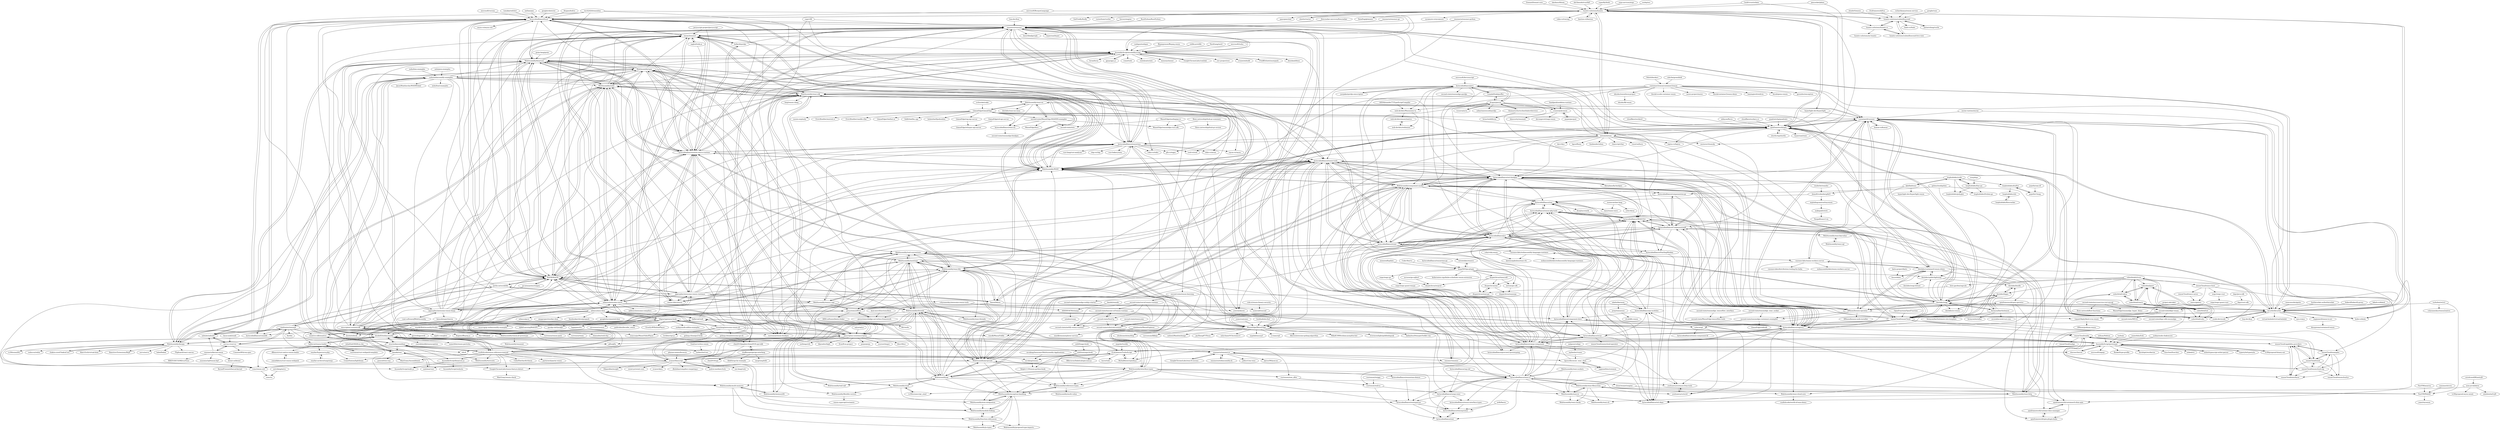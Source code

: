 digraph G {
"ergo-services/ergo" -> "lunatic-solutions/lunatic" ["e"=1]
"RustPython/RustPython" -> "wasmerio/wasmer" ["e"=1]
"saghul/txiki.js" -> "wasm3/wasm3" ["e"=1]
"saghul/txiki.js" -> "bytecodealliance/wasm-micro-runtime" ["e"=1]
"google/robotstxt" -> "bytecodealliance/lucet" ["e"=1]
"wasdk/WebAssemblyStudio" -> "WebAssembly/binaryen"
"wasdk/WebAssemblyStudio" -> "AssemblyScript/assemblyscript"
"wasdk/WebAssemblyStudio" -> "ballercat/walt" ["e"=1]
"wasdk/WebAssemblyStudio" -> "mbasso/awesome-wasm"
"wasdk/WebAssemblyStudio" -> "wasdk/WasmFiddle"
"wasdk/WebAssemblyStudio" -> "WebAssembly/wabt"
"wasdk/WebAssemblyStudio" -> "bytecodealliance/cranelift" ["e"=1]
"wasdk/WebAssemblyStudio" -> "dcodeIO/webassembly"
"wasdk/WebAssemblyStudio" -> "bytecodealliance/lucet"
"wasdk/WebAssemblyStudio" -> "koute/stdweb" ["e"=1]
"wasdk/WebAssemblyStudio" -> "rustwasm/wasm-bindgen" ["e"=1]
"wasdk/WebAssemblyStudio" -> "shamadee/web-dsp" ["e"=1]
"wasdk/WebAssemblyStudio" -> "nebulet/nebulet" ["e"=1]
"wasdk/WebAssemblyStudio" -> "rustwasm/team" ["e"=1]
"wasdk/WebAssemblyStudio" -> "rustwasm/wasm-pack" ["e"=1]
"wasmerio/wasmer-python" -> "wasmerio/wasmer" ["e"=1]
"wasmerio/wasmer-python" -> "wasmerio/wasmer-js" ["e"=1]
"nodegui/nodegui" -> "AssemblyScript/assemblyscript" ["e"=1]
"bytecodealliance/wasmtime" -> "wasmerio/wasmer"
"bytecodealliance/wasmtime" -> "WebAssembly/WASI"
"bytecodealliance/wasmtime" -> "bytecodealliance/wasm-micro-runtime"
"bytecodealliance/wasmtime" -> "tokio-rs/tokio" ["e"=1]
"bytecodealliance/wasmtime" -> "gfx-rs/wgpu" ["e"=1]
"bytecodealliance/wasmtime" -> "WasmEdge/WasmEdge"
"bytecodealliance/wasmtime" -> "rust-lang/rust-analyzer" ["e"=1]
"bytecodealliance/wasmtime" -> "yewstack/yew" ["e"=1]
"bytecodealliance/wasmtime" -> "iced-rs/iced" ["e"=1]
"bytecodealliance/wasmtime" -> "tokio-rs/axum" ["e"=1]
"bytecodealliance/wasmtime" -> "rustwasm/wasm-bindgen" ["e"=1]
"bytecodealliance/wasmtime" -> "rayon-rs/rayon" ["e"=1]
"bytecodealliance/wasmtime" -> "wasm3/wasm3"
"bytecodealliance/wasmtime" -> "clap-rs/clap" ["e"=1]
"bytecodealliance/wasmtime" -> "rust-bakery/nom" ["e"=1]
"GoogleChromeLabs/comlink" -> "AssemblyScript/assemblyscript" ["e"=1]
"AssemblyScript/assemblyscript" -> "WebAssembly/binaryen"
"AssemblyScript/assemblyscript" -> "swc-project/swc" ["e"=1]
"AssemblyScript/assemblyscript" -> "wasmerio/wasmer"
"AssemblyScript/assemblyscript" -> "evanw/esbuild" ["e"=1]
"AssemblyScript/assemblyscript" -> "FredKSchott/snowpack" ["e"=1]
"AssemblyScript/assemblyscript" -> "yewstack/yew" ["e"=1]
"AssemblyScript/assemblyscript" -> "denoland/deno" ["e"=1]
"AssemblyScript/assemblyscript" -> "emscripten-core/emscripten"
"AssemblyScript/assemblyscript" -> "GoogleChromeLabs/comlink" ["e"=1]
"AssemblyScript/assemblyscript" -> "lerna/lerna" ["e"=1]
"AssemblyScript/assemblyscript" -> "gpujs/gpu.js" ["e"=1]
"AssemblyScript/assemblyscript" -> "rome/tools" ["e"=1]
"AssemblyScript/assemblyscript" -> "statelyai/xstate" ["e"=1]
"AssemblyScript/assemblyscript" -> "immerjs/immer" ["e"=1]
"AssemblyScript/assemblyscript" -> "mbasso/awesome-wasm"
"microsoft/tsdoc" -> "AssemblyScript/assemblyscript" ["e"=1]
"emscripten-core/emscripten" -> "WebAssembly/binaryen"
"emscripten-core/emscripten" -> "emscripten-core/emsdk"
"emscripten-core/emscripten" -> "AssemblyScript/assemblyscript"
"emscripten-core/emscripten" -> "WebAssembly/design"
"emscripten-core/emscripten" -> "wasmerio/wasmer"
"emscripten-core/emscripten" -> "WebAssembly/wabt"
"emscripten-core/emscripten" -> "v8/v8" ["e"=1]
"emscripten-core/emscripten" -> "libuv/libuv" ["e"=1]
"emscripten-core/emscripten" -> "nothings/stb" ["e"=1]
"emscripten-core/emscripten" -> "bkaradzic/bgfx" ["e"=1]
"emscripten-core/emscripten" -> "llvm/llvm-project" ["e"=1]
"emscripten-core/emscripten" -> "glfw/glfw" ["e"=1]
"emscripten-core/emscripten" -> "bytecodealliance/wasmtime"
"emscripten-core/emscripten" -> "pixijs/pixijs" ["e"=1]
"emscripten-core/emscripten" -> "ocornut/imgui" ["e"=1]
"build-trust/ockam" -> "lunatic-solutions/lunatic" ["e"=1]
"build-trust/ockam" -> "spinframework/spin" ["e"=1]
"weaveworks/ignite" -> "krustlet/krustlet" ["e"=1]
"copy/v86" -> "wasmerio/wasmer" ["e"=1]
"copy/v86" -> "emscripten-core/emscripten" ["e"=1]
"copy/v86" -> "bytecodealliance/wasmtime" ["e"=1]
"appcypher/awesome-wasm-langs" -> "mbasso/awesome-wasm"
"appcypher/awesome-wasm-langs" -> "appcypher/awesome-wasm-runtimes"
"appcypher/awesome-wasm-langs" -> "WebAssembly/binaryen"
"appcypher/awesome-wasm-langs" -> "bytecodealliance/wasm-micro-runtime"
"appcypher/awesome-wasm-langs" -> "wasm3/wasm3"
"appcypher/awesome-wasm-langs" -> "WebAssembly/wabt"
"appcypher/awesome-wasm-langs" -> "wasmerio/wasmer"
"appcypher/awesome-wasm-langs" -> "i-net-software/JWebAssembly" ["e"=1]
"appcypher/awesome-wasm-langs" -> "AssemblyScript/assemblyscript"
"appcypher/awesome-wasm-langs" -> "WAVM/WAVM"
"appcypher/awesome-wasm-langs" -> "WebAssembly/WASI"
"appcypher/awesome-wasm-langs" -> "konsoletyper/teavm" ["e"=1]
"appcypher/awesome-wasm-langs" -> "WebAssembly/spec"
"appcypher/awesome-wasm-langs" -> "bytecodealliance/wasmtime"
"appcypher/awesome-wasm-langs" -> "bytecodealliance/lucet"
"wasmerio/wasmer" -> "bytecodealliance/wasmtime"
"wasmerio/wasmer" -> "yewstack/yew" ["e"=1]
"wasmerio/wasmer" -> "WebAssembly/WASI"
"wasmerio/wasmer" -> "tokio-rs/tokio" ["e"=1]
"wasmerio/wasmer" -> "iced-rs/iced" ["e"=1]
"wasmerio/wasmer" -> "WasmEdge/WasmEdge"
"wasmerio/wasmer" -> "wasm3/wasm3"
"wasmerio/wasmer" -> "rustwasm/wasm-bindgen" ["e"=1]
"wasmerio/wasmer" -> "bytecodealliance/wasm-micro-runtime"
"wasmerio/wasmer" -> "tokio-rs/axum" ["e"=1]
"wasmerio/wasmer" -> "gfx-rs/wgpu" ["e"=1]
"wasmerio/wasmer" -> "AssemblyScript/assemblyscript"
"wasmerio/wasmer" -> "launchbadge/sqlx" ["e"=1]
"wasmerio/wasmer" -> "hyperium/hyper" ["e"=1]
"wasmerio/wasmer" -> "rayon-rs/rayon" ["e"=1]
"firecracker-microvm/firecracker" -> "wasmerio/wasmer" ["e"=1]
"rustwasm/wasm-bindgen" -> "wasmerio/wasmer" ["e"=1]
"emscripten-core/emsdk" -> "emscripten-core/emscripten"
"emscripten-core/emsdk" -> "WebAssembly/binaryen"
"emscripten-core/emsdk" -> "WebAssembly/wabt"
"emscripten-core/emsdk" -> "3dgen/cppwasm-book"
"emscripten-core/emsdk" -> "gpuweb/gpuweb" ["e"=1]
"emscripten-core/emsdk" -> "WAVM/WAVM"
"emscripten-core/emsdk" -> "wasm3/wasm3"
"emscripten-core/emsdk" -> "mbasso/awesome-wasm"
"emscripten-core/emsdk" -> "WebAssembly/wasi-sdk"
"emscripten-core/emsdk" -> "nigels-com/glew" ["e"=1]
"emscripten-core/emsdk" -> "glfw/glfw" ["e"=1]
"emscripten-core/emsdk" -> "Kagami/ffmpeg.js" ["e"=1]
"emscripten-core/emsdk" -> "bytecodealliance/wasm-micro-runtime"
"emscripten-core/emsdk" -> "WebAssembly/spec"
"emscripten-core/emsdk" -> "Dav1dde/glad" ["e"=1]
"faasm/faasm" -> "gwsystems/sledge-serverless-framework" ["e"=1]
"faasm/faasm" -> "WAVM/WAVM" ["e"=1]
"faasm/faasm" -> "WebAssembly/wasi-libc" ["e"=1]
"faasm/faasm" -> "gwsystems/aWsm" ["e"=1]
"faasm/faasm" -> "krustlet/krustlet" ["e"=1]
"faasm/faasm" -> "containerd/runwasi" ["e"=1]
"chai2010/gopherchina2018-cgo-talk" -> "chai2010/cgo"
"chai2010/gopherchina2018-cgo-talk" -> "draffensperger/go-interlang"
"golang-china/awesome-go-zh" -> "chai2010/gopherchina2018-cgo-talk" ["e"=1]
"nebulet/nebulet" -> "cervus-v/cervus" ["e"=1]
"nebulet/nebulet" -> "bytecodealliance/lucet" ["e"=1]
"nebulet/nebulet" -> "rianhunter/wasmjit" ["e"=1]
"kwast-os/kwast" -> "KernelFreeze/etheryal-kernel"
"wasmerio/wasmer-go" -> "wasmerio/wasmer" ["e"=1]
"cervus-v/cervus" -> "nebulet/nebulet" ["e"=1]
"cervus-v/cervus" -> "CommonWA/cwa-spec"
"cervus-v/cervus" -> "wasmerio/kernel-wasm"
"cervus-v/cervus" -> "rianhunter/wasmjit"
"cervus-v/cervus" -> "losfair/IceCore"
"perlin-network/life" -> "WAVM/WAVM" ["e"=1]
"perlin-network/life" -> "rianhunter/wasmjit" ["e"=1]
"perlin-network/life" -> "bytecodealliance/lucet" ["e"=1]
"perlin-network/life" -> "appcypher/awesome-wasm-runtimes" ["e"=1]
"boa-dev/boa" -> "wasmerio/wasmer" ["e"=1]
"bottlerocket-os/bottlerocket" -> "krustlet/krustlet" ["e"=1]
"microsoft/BosqueLanguage" -> "bytecodealliance/lucet" ["e"=1]
"microsoft/BosqueLanguage" -> "AssemblyScript/assemblyscript" ["e"=1]
"WebAssembly/WASI" -> "bytecodealliance/wasmtime"
"WebAssembly/WASI" -> "wasmerio/wasmer"
"WebAssembly/WASI" -> "bytecodealliance/wasm-micro-runtime"
"WebAssembly/WASI" -> "WebAssembly/component-model"
"WebAssembly/WASI" -> "wasm3/wasm3"
"WebAssembly/WASI" -> "WasmEdge/WasmEdge"
"WebAssembly/WASI" -> "WebAssembly/spec"
"WebAssembly/WASI" -> "WebAssembly/binaryen"
"WebAssembly/WASI" -> "WebAssembly/wasi-sdk"
"WebAssembly/WASI" -> "krustlet/krustlet"
"WebAssembly/WASI" -> "spinframework/spin"
"WebAssembly/WASI" -> "WebAssembly/wabt"
"WebAssembly/WASI" -> "bytecodealliance/wit-bindgen"
"WebAssembly/WASI" -> "WebAssembly/wasi-libc"
"WebAssembly/WASI" -> "bytecodealliance/lucet"
"bastion-rs/bastion" -> "lunatic-solutions/lunatic" ["e"=1]
"bytecodealliance/lucet" -> "bytecodealliance/cranelift" ["e"=1]
"bytecodealliance/lucet" -> "bytecodealliance/wasm-micro-runtime"
"bytecodealliance/lucet" -> "WAVM/WAVM"
"bytecodealliance/lucet" -> "bytecodealliance/wasmtime"
"bytecodealliance/lucet" -> "wasmerio/wasmer"
"bytecodealliance/lucet" -> "WebAssembly/WASI"
"bytecodealliance/lucet" -> "krustlet/krustlet"
"bytecodealliance/lucet" -> "nebulet/nebulet" ["e"=1]
"bytecodealliance/lucet" -> "wasm3/wasm3"
"bytecodealliance/lucet" -> "lunatic-solutions/lunatic"
"bytecodealliance/lucet" -> "rustwasm/wasm-pack" ["e"=1]
"bytecodealliance/lucet" -> "koute/stdweb" ["e"=1]
"bytecodealliance/lucet" -> "WebAssembly/binaryen"
"bytecodealliance/lucet" -> "async-rs/async-std" ["e"=1]
"bytecodealliance/lucet" -> "rustwasm/wasm-bindgen" ["e"=1]
"bytecodealliance/wasm-micro-runtime" -> "wasm3/wasm3"
"bytecodealliance/wasm-micro-runtime" -> "WAVM/WAVM"
"bytecodealliance/wasm-micro-runtime" -> "bytecodealliance/wasmtime"
"bytecodealliance/wasm-micro-runtime" -> "wasmerio/wasmer"
"bytecodealliance/wasm-micro-runtime" -> "WebAssembly/WASI"
"bytecodealliance/wasm-micro-runtime" -> "WasmEdge/WasmEdge"
"bytecodealliance/wasm-micro-runtime" -> "appcypher/awesome-wasm-runtimes"
"bytecodealliance/wasm-micro-runtime" -> "WebAssembly/wabt"
"bytecodealliance/wasm-micro-runtime" -> "bytecodealliance/lucet"
"bytecodealliance/wasm-micro-runtime" -> "WebAssembly/wasi-sdk"
"bytecodealliance/wasm-micro-runtime" -> "WebAssembly/binaryen"
"bytecodealliance/wasm-micro-runtime" -> "wasmi-labs/wasmi" ["e"=1]
"bytecodealliance/wasm-micro-runtime" -> "bellard/quickjs" ["e"=1]
"bytecodealliance/wasm-micro-runtime" -> "WebAssembly/wasi-libc"
"bytecodealliance/wasm-micro-runtime" -> "bytecodealliance/wasm-tools"
"zxh0/luago-book" -> "zxh0/wasmgo-book" ["e"=1]
"torch2424/wasmboy" -> "dcodeIO/webassembly" ["e"=1]
"torch2424/wasmboy" -> "mbasso/awesome-wasm" ["e"=1]
"torch2424/wasmboy" -> "bytecodealliance/lucet" ["e"=1]
"torch2424/wasmboy" -> "WebAssembly/threads" ["e"=1]
"torch2424/wasmboy" -> "AssemblyScript/assemblyscript" ["e"=1]
"rustwasm/wasm-pack" -> "wasmerio/wasmer" ["e"=1]
"rustwasm/wasm-pack" -> "WebAssembly/binaryen" ["e"=1]
"3dgen/cppwasm-book" -> "wasmlang/awesome-wasm-zh"
"3dgen/cppwasm-book" -> "sonysuqin/WasmVideoPlayer" ["e"=1]
"3dgen/cppwasm-book" -> "emscripten-core/emsdk"
"3dgen/cppwasm-book" -> "mbasso/asm-dom"
"3dgen/cppwasm-book" -> "mbasso/awesome-wasm"
"3dgen/cppwasm-book" -> "bvibber/ogv.js" ["e"=1]
"3dgen/cppwasm-book" -> "goldvideo/decoder_wasm" ["e"=1]
"3dgen/cppwasm-book" -> "ErosZy/WXInlinePlayer" ["e"=1]
"3dgen/cppwasm-book" -> "nodejs/node-addon-examples" ["e"=1]
"3dgen/cppwasm-book" -> "msorvig/qt-webassembly-examples" ["e"=1]
"3dgen/cppwasm-book" -> "hjlld/LearningWebGPU" ["e"=1]
"3dgen/cppwasm-book" -> "quickjs-zh/QuickJS" ["e"=1]
"3dgen/cppwasm-book" -> "hggq/paozhu" ["e"=1]
"3dgen/cppwasm-book" -> "qicosmos/cosmos" ["e"=1]
"3dgen/cppwasm-book" -> "wasdk/WebAssemblyStudio"
"gwsystems/aWsm" -> "gwsystems/sledge-serverless-framework"
"gwsystems/aWsm" -> "ARM-software/bento-linker"
"gwsystems/aWsm" -> "innative-sdk/innative"
"linkerd/linkerd2-proxy" -> "krustlet/krustlet" ["e"=1]
"rustwasm/rust-webpack-template" -> "ballercat/wasm-loader" ["e"=1]
"kube-rs/kube" -> "krustlet/krustlet" ["e"=1]
"kube-rs/kube" -> "containerd/runwasi" ["e"=1]
"cherow/cherow" -> "AssemblyScript/prototype" ["e"=1]
"rustwasm/twiggy" -> "rustwasm/walrus" ["e"=1]
"fitzgen/dodrio" -> "bytecodealliance/lucet" ["e"=1]
"dflemstr/rust-native-wasm-loader" -> "yamafaktory/rust-wasm-webpack"
"wasmlang/awesome-wasm-zh" -> "3dgen/cppwasm-book"
"wasmlang/awesome-wasm-zh" -> "golang-china/go2-book" ["e"=1]
"wasmlang/awesome-wasm-zh" -> "golang-china/awesome-go-zh" ["e"=1]
"wasmlang/awesome-wasm-zh" -> "chai2010/gopherchina2018-cgo-talk"
"wasmlang/awesome-wasm-zh" -> "zxh0/wasmgo-book"
"wasmlang/awesome-wasm-zh" -> "mbasso/awesome-wasm"
"wasmlang/awesome-wasm-zh" -> "sonysuqin/WasmVideoPlayer" ["e"=1]
"wasmlang/awesome-wasm-zh" -> "bvibber/ogv.js" ["e"=1]
"WebAssembly/wasi-sdk" -> "WebAssembly/wasi-libc"
"WebAssembly/wasi-sdk" -> "wasienv/wasienv"
"WebAssembly/wasi-sdk" -> "bytecodealliance/wasm-micro-runtime"
"WebAssembly/wasi-sdk" -> "WebAssembly/WASI"
"WebAssembly/wasi-sdk" -> "bytecodealliance/wizer"
"WebAssembly/wasi-sdk" -> "WAVM/WAVM"
"WebAssembly/wasi-sdk" -> "WebAssembly/tool-conventions"
"WebAssembly/wasi-sdk" -> "WebAssembly/wabt"
"WebAssembly/wasi-sdk" -> "faasm/faasm" ["e"=1]
"WebAssembly/wasi-sdk" -> "bytecodealliance/wit-bindgen"
"WebAssembly/wasi-sdk" -> "WebAssembly/binaryen"
"WebAssembly/wasi-sdk" -> "wasm3/wasm3"
"WebAssembly/wasi-sdk" -> "binji/wasm-clang" ["e"=1]
"WebAssembly/wasi-sdk" -> "bytecodealliance/wasm-tools"
"WebAssembly/wasi-sdk" -> "WebAssembly/wasi-nn"
"WebAssembly/proposals" -> "WebAssembly/meetings"
"WebAssembly/proposals" -> "WebAssembly/gc"
"WebAssembly/proposals" -> "WebAssembly/interface-types"
"WebAssembly/proposals" -> "WebAssembly/spec"
"WebAssembly/proposals" -> "WebAssembly/threads"
"WebAssembly/proposals" -> "bytecodealliance/wasm-tools"
"WebAssembly/proposals" -> "WebAssembly/component-model"
"WebAssembly/proposals" -> "WebAssembly/WASI"
"WebAssembly/proposals" -> "WebAssembly/wasi-libc"
"WebAssembly/proposals" -> "WebAssembly/exception-handling"
"WebAssembly/proposals" -> "bytecodealliance/wit-bindgen"
"WebAssembly/proposals" -> "WebAssembly/reference-types"
"WebAssembly/proposals" -> "WebAssembly/tool-conventions"
"WebAssembly/proposals" -> "bytecodealliance/jco"
"WebAssembly/proposals" -> "GoogleChromeLabs/wasm-feature-detect"
"mdn/pwa-examples" -> "mdn/webassembly-examples" ["e"=1]
"xtuc/webassemblyjs" -> "AssemblyScript/binaryen.js"
"xtuc/webassemblyjs" -> "dcodeIO/webassembly"
"xtuc/webassemblyjs" -> "sunfishcode/wasm-reference-manual"
"xtuc/webassemblyjs" -> "kanaka/wac"
"xtuc/webassemblyjs" -> "WebAssembly/testsuite"
"xtuc/webassemblyjs" -> "rsms/wasm-util"
"xtuc/webassemblyjs" -> "wasmerio/wasmer-js"
"xtuc/webassemblyjs" -> "mdn/webassembly-examples"
"xtuc/webassemblyjs" -> "AssemblyScript/wabt.js"
"wasmi-labs/wasmi" -> "bytecodealliance/wasm-tools" ["e"=1]
"wasmi-labs/wasmi" -> "bytecodealliance/wit-bindgen" ["e"=1]
"wasmi-labs/wasmi" -> "bytecodealliance/wasm-micro-runtime" ["e"=1]
"wasmi-labs/wasmi" -> "appcypher/awesome-wasm-runtimes" ["e"=1]
"wasmi-labs/wasmi" -> "wasm3/wasm3" ["e"=1]
"wasmerio/kernel-wasm" -> "cervus-v/cervus"
"wasmerio/kernel-wasm" -> "nebulet/nebulet" ["e"=1]
"wasmerio/kernel-wasm" -> "kwast-os/kwast"
"wasmerio/kernel-wasm" -> "RIKEN-RCCS/MilvusVisor" ["e"=1]
"wasmerio/kernel-wasm" -> "eunomia-bpf/wasm-bpf" ["e"=1]
"appcypher/awesome-wasm-runtimes" -> "bytecodealliance/wasm-micro-runtime"
"appcypher/awesome-wasm-runtimes" -> "WAVM/WAVM"
"appcypher/awesome-wasm-runtimes" -> "appcypher/awesome-wasm-langs"
"appcypher/awesome-wasm-runtimes" -> "wasm3/wasm3"
"appcypher/awesome-wasm-runtimes" -> "wasmi-labs/wasmi" ["e"=1]
"appcypher/awesome-wasm-runtimes" -> "bytecodealliance/wasm-tools"
"appcypher/awesome-wasm-runtimes" -> "vshymanskyy/awesome-wasm-tools"
"appcypher/awesome-wasm-runtimes" -> "WebAssembly/WASI"
"appcypher/awesome-wasm-runtimes" -> "WebAssembly/wasi-sdk"
"appcypher/awesome-wasm-runtimes" -> "WebAssembly/wasm-c-api"
"appcypher/awesome-wasm-runtimes" -> "perlin-network/life" ["e"=1]
"appcypher/awesome-wasm-runtimes" -> "WebAssembly/wasi-libc"
"appcypher/awesome-wasm-runtimes" -> "mbasso/awesome-wasm"
"appcypher/awesome-wasm-runtimes" -> "faasm/faasm" ["e"=1]
"appcypher/awesome-wasm-runtimes" -> "WasmEdge/WasmEdge"
"rustwasm/wee_alloc" -> "rustwasm/walrus" ["e"=1]
"wasmerio/wasmer-js" -> "wasmerio/webassembly.sh"
"wasmerio/wasmer-js" -> "bjorn3/browser_wasi_shim"
"wasmerio/wasmer-js" -> "GoogleChromeLabs/wasi-fs-access"
"wasmerio/wasmer-js" -> "sagemathinc/cowasm"
"wasmerio/wasmer-js" -> "jedisct1/as-wasi" ["e"=1]
"wasmerio/wasmer-js" -> "xtuc/webassemblyjs"
"wasmerio/wasmer-js" -> "wasienv/wasienv"
"wasmerio/wasmer-js" -> "JairusSW/json-as"
"WebAssembly/wasi-libc" -> "WebAssembly/wasi-sdk"
"WebAssembly/wasi-libc" -> "WebAssembly/tool-conventions"
"WebAssembly/wasi-libc" -> "WAVM/WAVM"
"WebAssembly/wasi-libc" -> "WebAssembly/WASI"
"WebAssembly/wasi-libc" -> "bytecodealliance/wasi-rs"
"WebAssembly/wasi-libc" -> "faasm/faasm" ["e"=1]
"WebAssembly/wasi-libc" -> "wasienv/wasienv"
"WebAssembly/wasi-libc" -> "WebAssembly/proposals"
"WebAssembly/wasi-libc" -> "bytecodealliance/cargo-wasi"
"WebAssembly/wasi-libc" -> "bytecodealliance/wasm-tools"
"WebAssembly/wasi-libc" -> "WebAssembly/wasm-c-api"
"WebAssembly/wasi-libc" -> "bytecodealliance/wasm-micro-runtime"
"WebAssembly/wasi-libc" -> "WebAssembly/meetings"
"WebAssembly/wasi-libc" -> "gwsystems/aWsm"
"WebAssembly/wasi-libc" -> "WebAssembly/wasi-threads"
"danleh/wasabi" -> "ASSERT-KTH/slumps" ["e"=1]
"innative-sdk/innative" -> "gwsystems/aWsm"
"innative-sdk/innative" -> "kanaka/wac"
"rianhunter/wasmjit" -> "cervus-v/cervus"
"rianhunter/wasmjit" -> "nebulet/nebulet" ["e"=1]
"rianhunter/wasmjit" -> "CraneStation/lightbeam" ["e"=1]
"rianhunter/wasmjit" -> "perlin-network/life" ["e"=1]
"rianhunter/wasmjit" -> "WebAssembly/wasm-jit-prototype"
"rianhunter/wasmjit" -> "kanaka/wac"
"rianhunter/wasmjit" -> "WAVM/WAVM"
"rianhunter/wasmjit" -> "Xe/olin"
"rianhunter/wasmjit" -> "bytecodealliance/cranelift" ["e"=1]
"rianhunter/wasmjit" -> "innative-sdk/innative"
"WebAssembly/esm-integration" -> "WebAssembly/exception-handling"
"WebAssembly/esm-integration" -> "WebAssembly/module-linking"
"rustwasm/walrus" -> "bytecodealliance/wat"
"rustwasm/walrus" -> "bytecodealliance/cargo-wasi"
"WebAssembly/wasm-c-api" -> "WebAssembly/tool-conventions"
"WebAssembly/wasm-c-api" -> "WAVM/WAVM"
"WebAssembly/wasm-c-api" -> "WebAssembly/wasi-libc"
"WebAssembly/wasm-c-api" -> "WebAssembly/wasm-jit-prototype"
"WebAssembly/wasm-c-api" -> "WebAssembly/threads"
"WebAssembly/wasm-c-api" -> "gwsystems/aWsm"
"bytecodealliance/wasi-rs" -> "bytecodealliance/cargo-wasi"
"bytecodealliance/wasi-rs" -> "WebAssembly/wasi-filesystem"
"bytecodealliance/wasi-rs" -> "WebAssembly/wasi-io"
"bytecodealliance/wasi-rs" -> "bytecodealliance/cargo-component"
"bytecodealliance/wasi-rs" -> "yoshuawuyts/wstd"
"bytecodealliance/wasi-rs" -> "yoshuawuyts/wasm-http-tools"
"bytecodealliance/wasi-rs" -> "bytecodealliance/wasm-pkg-tools"
"bytecodealliance/wasi-rs" -> "bytecodealliance/wasmprinter"
"bytecodealliance/wasi-rs" -> "bytecodealliance/wasmparser"
"bytecodealliance/wasi-rs" -> "bytecodealliance/component-docs"
"bytecodealliance/wasi-rs" -> "bytecodealliance/wasm-interface-types"
"bytecodealliance/wasi-rs" -> "bytecodealliance/wat"
"bytecodealliance/wasi-rs" -> "bytecodealliance/WASI-Virt"
"WebAssembly/interface-types" -> "WebAssembly/proposals"
"WebAssembly/interface-types" -> "WebAssembly/reference-types"
"WebAssembly/interface-types" -> "WebAssembly/module-linking"
"WebAssembly/interface-types" -> "WebAssembly/meetings"
"WebAssembly/interface-types" -> "WebAssembly/threads"
"WebAssembly/interface-types" -> "bytecodealliance/wasi-rs"
"WebAssembly/interface-types" -> "WebAssembly/exception-handling"
"WebAssembly/interface-types" -> "WebAssembly/component-model"
"WebAssembly/interface-types" -> "WebAssembly/gc"
"WebAssembly/interface-types" -> "bytecodealliance/wasmtime-demos"
"WebAssembly/interface-types" -> "rustwasm/wee_alloc" ["e"=1]
"WebAssembly/interface-types" -> "bytecodealliance/wasmparser"
"WebAssembly/interface-types" -> "WebAssembly/esm-integration"
"WebAssembly/interface-types" -> "bytecodealliance/wasmprinter"
"WebAssembly/reference-types" -> "WebAssembly/multi-value"
"WebAssembly/reference-types" -> "WebAssembly/exception-handling"
"Geal/serverless-wasm" -> "losfair/IceCore"
"WebAssembly/function-references" -> "WebAssembly/proposal-type-imports"
"WebAssembly/function-references" -> "WebAssembly/js-types"
"WebAssembly/function-references" -> "WebAssembly/module-linking"
"yamafaktory/rust-wasm-webpack" -> "dflemstr/rust-native-wasm-loader"
"bellard/quickjs" -> "wasm3/wasm3" ["e"=1]
"bellard/quickjs" -> "bytecodealliance/wasm-micro-runtime" ["e"=1]
"bellard/quickjs" -> "wasmerio/wasmer" ["e"=1]
"bellard/quickjs" -> "AssemblyScript/assemblyscript" ["e"=1]
"infinyon/fluvio" -> "spinframework/spin" ["e"=1]
"lunatic-solutions/lunatic" -> "lunatic-solutions/submillisecond"
"lunatic-solutions/lunatic" -> "GetFirefly/firefly" ["e"=1]
"lunatic-solutions/lunatic" -> "bastion-rs/bastion" ["e"=1]
"lunatic-solutions/lunatic" -> "rusterlium/rustler" ["e"=1]
"lunatic-solutions/lunatic" -> "spacejam/sled" ["e"=1]
"lunatic-solutions/lunatic" -> "krustlet/krustlet"
"lunatic-solutions/lunatic" -> "lunatic-solutions/lunatic-rs"
"lunatic-solutions/lunatic" -> "slawlor/ractor" ["e"=1]
"lunatic-solutions/lunatic" -> "DataDog/glommio" ["e"=1]
"lunatic-solutions/lunatic" -> "extism/extism"
"lunatic-solutions/lunatic" -> "zesterer/chumsky" ["e"=1]
"lunatic-solutions/lunatic" -> "spinframework/spin"
"lunatic-solutions/lunatic" -> "sycamore-rs/sycamore" ["e"=1]
"lunatic-solutions/lunatic" -> "tokio-rs/tracing" ["e"=1]
"lunatic-solutions/lunatic" -> "bytecodealliance/lucet"
"wasm3/wasm3" -> "bytecodealliance/wasm-micro-runtime"
"wasm3/wasm3" -> "wasmerio/wasmer"
"wasm3/wasm3" -> "WAVM/WAVM"
"wasm3/wasm3" -> "bytecodealliance/wasmtime"
"wasm3/wasm3" -> "WasmEdge/WasmEdge"
"wasm3/wasm3" -> "WebAssembly/wabt"
"wasm3/wasm3" -> "WebAssembly/WASI"
"wasm3/wasm3" -> "WebAssembly/binaryen"
"wasm3/wasm3" -> "appcypher/awesome-wasm-runtimes"
"wasm3/wasm3" -> "bellard/quickjs" ["e"=1]
"wasm3/wasm3" -> "bytecodealliance/lucet"
"wasm3/wasm3" -> "wasmi-labs/wasmi" ["e"=1]
"wasm3/wasm3" -> "mbasso/awesome-wasm"
"wasm3/wasm3" -> "saghul/txiki.js" ["e"=1]
"wasm3/wasm3" -> "WebAssembly/wasi-sdk"
"tetratelabs/wazero" -> "knqyf263/go-plugin" ["e"=1]
"ffmpegwasm/ffmpeg.wasm" -> "AssemblyScript/assemblyscript" ["e"=1]
"microsoft/verona" -> "bytecodealliance/lucet" ["e"=1]
"krustlet/krustlet" -> "kube-rs/kube" ["e"=1]
"krustlet/krustlet" -> "wasmCloud/wasmCloud"
"krustlet/krustlet" -> "containerd/runwasi"
"krustlet/krustlet" -> "spinframework/spin"
"krustlet/krustlet" -> "youki-dev/youki" ["e"=1]
"krustlet/krustlet" -> "WebAssembly/WASI"
"krustlet/krustlet" -> "WasmEdge/WasmEdge"
"krustlet/krustlet" -> "virtual-kubelet/virtual-kubelet" ["e"=1]
"krustlet/krustlet" -> "lunatic-solutions/lunatic"
"krustlet/krustlet" -> "bytecodealliance/lucet"
"krustlet/krustlet" -> "deislabs/wagi"
"krustlet/krustlet" -> "wasmerio/wasmer"
"krustlet/krustlet" -> "aya-rs/aya" ["e"=1]
"krustlet/krustlet" -> "kcp-dev/kcp" ["e"=1]
"krustlet/krustlet" -> "engineerd/wasm-to-oci"
"storj/drpc" -> "loopholelabs/frpc-go" ["e"=1]
"WasmEdge/WasmEdge" -> "wasmerio/wasmer"
"WasmEdge/WasmEdge" -> "MikeK1999/solana-pumpfun-bot" ["e"=1]
"WasmEdge/WasmEdge" -> "bytecodealliance/wasm-micro-runtime"
"WasmEdge/WasmEdge" -> "rivermoonlight/gobbledegook" ["e"=1]
"WasmEdge/WasmEdge" -> "babaybus/DoxygenToolkit.vim" ["e"=1]
"WasmEdge/WasmEdge" -> "shuleisanshi/myblog" ["e"=1]
"WasmEdge/WasmEdge" -> "xuruoxuan/kkkajs" ["e"=1]
"WasmEdge/WasmEdge" -> "unline2/RandomImage" ["e"=1]
"WasmEdge/WasmEdge" -> "jayZheng87/Thusy" ["e"=1]
"WasmEdge/WasmEdge" -> "bytecodealliance/wasmtime"
"WasmEdge/WasmEdge" -> "onlychain/OCSystem2.0" ["e"=1]
"WasmEdge/WasmEdge" -> "mpplab/mnssp3" ["e"=1]
"WasmEdge/WasmEdge" -> "x-ream/sqli" ["e"=1]
"WasmEdge/WasmEdge" -> "6boris/awesome-golang-algorithm" ["e"=1]
"WasmEdge/WasmEdge" -> "wasm3/wasm3"
"GoogleChromeLabs/wasm-feature-detect" -> "MaxGraey/wasm-check"
"tomaka/redshirt" -> "bytecodealliance/lucet" ["e"=1]
"second-state/wasm-learning" -> "second-state/wasmedge-nodejs-starter"
"second-state/wasm-learning" -> "second-state/dapr-wasm"
"second-state/wasm-learning" -> "second-state/vercel-wasm-runtime"
"osohq/oso" -> "lunatic-solutions/lunatic" ["e"=1]
"WebAssembly/module-linking" -> "WebAssembly/function-references"
"WebAssembly/module-linking" -> "WebAssembly/exception-handling"
"bytecodealliance/wasm-tools" -> "bytecodealliance/wit-bindgen"
"bytecodealliance/wasm-tools" -> "bytecodealliance/cargo-component"
"bytecodealliance/wasm-tools" -> "bytecodealliance/jco"
"bytecodealliance/wasm-tools" -> "bytecodealliance/registry"
"bytecodealliance/wasm-tools" -> "WebAssembly/component-model"
"bytecodealliance/wasm-tools" -> "wasmi-labs/wasmi" ["e"=1]
"bytecodealliance/wasm-tools" -> "bytecodealliance/WASI-Virt"
"bytecodealliance/wasm-tools" -> "bytecodealliance/wizer"
"bytecodealliance/wasm-tools" -> "rustwasm/walrus"
"bytecodealliance/wasm-tools" -> "bytecodealliance/wac"
"bytecodealliance/wasm-tools" -> "WebAssembly/proposals"
"bytecodealliance/wasm-tools" -> "bytecodealliance/wasi-rs"
"bytecodealliance/wasm-tools" -> "bytecodealliance/component-docs"
"bytecodealliance/wasm-tools" -> "WebAssembly/WASI"
"bytecodealliance/wasm-tools" -> "WebAssembly/wasi-io"
"bytecodealliance/wasmtime-go" -> "knqyf263/go-plugin" ["e"=1]
"dapr/java-sdk" -> "dapr/rust-sdk" ["e"=1]
"titzer/wizard-engine" -> "FastVM/Web49" ["e"=1]
"wasienv/wasienv" -> "WebAssembly/wasi-sdk"
"justjake/quickjs-emscripten" -> "bytecodealliance/javy" ["e"=1]
"bytecodealliance/cap-std" -> "bytecodealliance/cargo-wasi" ["e"=1]
"bytecodealliance/cap-std" -> "bytecodealliance/wasi-rs" ["e"=1]
"WebAssembly/memory64" -> "WebAssembly/multi-memory"
"WebAssembly/memory64" -> "WebAssembly/tool-conventions"
"bytecodealliance/cargo-wasi" -> "bytecodealliance/wasi-rs"
"bytecodealliance/cargo-wasi" -> "bytecodealliance/wat"
"bytecodealliance/cargo-wasi" -> "bytecodealliance/wasmprinter"
"bytecodealliance/cargo-wasi" -> "bytecodealliance/wasm-interface-types"
"bytecodealliance/cargo-wasi" -> "bytecodealliance/wasmparser"
"suborbital/grav" -> "suborbital/vektor"
"suborbital/grav" -> "suborbital/subo"
"suborbital/grav" -> "suborbital/reactr"
"GoogleChromeLabs/wasi-fs-access" -> "wasmerio/wasmer-js"
"bytecodealliance/wasmtime-demos" -> "bytecodealliance/wasmparser"
"yomorun/yomo" -> "WasmEdge/WasmEdge" ["e"=1]
"dapr/rust-sdk" -> "second-state/dapr-wasm"
"minio/selfupdate" -> "knqyf263/go-plugin" ["e"=1]
"suborbital/vektor" -> "suborbital/grav"
"suborbital/vektor" -> "suborbital/subo"
"suborbital/vektor" -> "suborbital/reactr"
"wasmCloud/wascc-host" -> "wapc/wapc-rust"
"wasmCloud/wascc-host" -> "wasmCloud/wascc-actor"
"wasmCloud/wascc-host" -> "wasmCloud/examples"
"wasmCloud/wascc-host" -> "wascc/gantry"
"gwsystems/sledge-serverless-framework" -> "gwsystems/aWsm"
"engineerd/wasm-to-oci" -> "dmcgowan/containerd-wasm"
"WebAssembly/wasi-nn" -> "second-state/WasmEdge-WASINN-examples"
"WebAssembly/wasi-nn" -> "deislabs/wasi-nn-onnx"
"WebAssembly/wasi-nn" -> "LlamaEdge/LlamaEdge"
"WebAssembly/wasi-nn" -> "bytecodealliance/wasi-nn"
"WebAssembly/wasi-nn" -> "containerd/runwasi"
"WebAssembly/wasi-nn" -> "deislabs/containerd-wasm-shims"
"WebAssembly/wasi-nn" -> "bytecodealliance/registry"
"WebAssembly/multi-memory" -> "WebAssembly/function-references"
"WebAssembly/multi-memory" -> "WebAssembly/js-types"
"WebAssembly/multi-memory" -> "WebAssembly/memory64"
"sola-st/wasm-binary-security" -> "acieroid/wassail"
"wapc/wapc-go" -> "wapc/wapc-guest-tinygo"
"wasmerio/webassembly.sh" -> "wasmerio/wasmer-js"
"suborbital/reactr" -> "suborbital/vektor"
"suborbital/reactr" -> "suborbital/grav"
"suborbital/reactr" -> "suborbital/subo"
"suborbital/reactr" -> "suborbital/e2core"
"suborbital/reactr" -> "suborbital/sat"
"second-state/wasm-joey" -> "second-state/substrate-ewasm" ["e"=1]
"WebAssembly/wasi-io" -> "WebAssembly/wasi-clocks"
"WebAssembly/wasi-io" -> "WebAssembly/wasi-filesystem"
"WebAssembly/wasi-io" -> "bytecodealliance/wit-deps"
"WebAssembly/wasi-io" -> "WebAssembly/wasi-cli"
"WebAssembly/wasi-io" -> "bytecodealliance/wasm-pkg-tools"
"WebAssembly/wasi-filesystem" -> "WebAssembly/wasi-io"
"WebAssembly/wasi-filesystem" -> "WebAssembly/wasi-clocks"
"WebAssembly/wasi-filesystem" -> "bytecodealliance/wasi-rs"
"WebAssembly/wasi-filesystem" -> "WebAssembly/wasi-cli"
"WebAssembly/wasi-filesystem" -> "bytecodealliance/WASI-Virt"
"WebAssembly/wasi-filesystem" -> "WebAssembly/wasi-http"
"WebAssembly/wasi-filesystem" -> "WebAssembly/wasi-cloud-core"
"knix-microfunctions/knix" -> "gwsystems/sledge-serverless-framework" ["e"=1]
"zxh0/wasmgo-book" -> "Relph1119/wasm-python-book"
"zxh0/wasmgo-book" -> "mcuking/wasmc"
"ASSERT-KTH/slumps" -> "satabin/swam"
"wapc/wapc-rust" -> "wapc/wapc-guest-rust"
"wasmCloud/examples" -> "wasmCloud/capability-providers"
"wasmCloud/examples" -> "wasmCloud/interfaces"
"wasmCloud/examples" -> "wasmCloud/wash"
"wasmCloud/examples" -> "wasmCloud/wasmcloud-js"
"wasmCloud/wascc-actor" -> "wascc/gantry"
"bytecodealliance/wasm-interface-types" -> "bytecodealliance/wasmprinter"
"bytecodealliance/wat" -> "bytecodealliance/wasmprinter"
"WebAssembly/flexible-vectors" -> "wasm-superopt/rocinante"
"bytecodealliance/wasmprinter" -> "bytecodealliance/wat"
"ericdrowell/KineticJS" -> "asm-js/validator" ["e"=1]
"sql-js/sql.js" -> "emscripten-core/emscripten" ["e"=1]
"OpenFunction/OpenFunction" -> "wasmCloud/wasmCloud" ["e"=1]
"wasmCloud/wasmCloud" -> "bytecodealliance/wit-bindgen"
"wasmCloud/wasmCloud" -> "containerd/runwasi"
"wasmCloud/wasmCloud" -> "krustlet/krustlet"
"wasmCloud/wasmCloud" -> "spinframework/spin"
"wasmCloud/wasmCloud" -> "wasmCloud/wasmcloud-otp"
"wasmCloud/wasmCloud" -> "wasmCloud/wash"
"wasmCloud/wasmCloud" -> "bytecodealliance/wrpc"
"wasmCloud/wasmCloud" -> "WebAssembly/component-model"
"wasmCloud/wasmCloud" -> "bytecodealliance/registry"
"wasmCloud/wasmCloud" -> "WasmEdge/WasmEdge"
"wasmCloud/wasmCloud" -> "wasmCloud/wadm"
"wasmCloud/wasmCloud" -> "bytecodealliance/wasm-tools"
"wasmCloud/wasmCloud" -> "bytecodealliance/cargo-component"
"wasmCloud/wasmCloud" -> "WebAssembly/WASI"
"wasmCloud/wasmCloud" -> "deislabs/wagi"
"Qovery/engine" -> "wasmerio/wasmer" ["e"=1]
"Code-Hex/vz" -> "knqyf263/go-plugin" ["e"=1]
"jerryscript-project/jerryscript" -> "bytecodealliance/wasm-micro-runtime" ["e"=1]
"jerryscript-project/jerryscript" -> "wasm3/wasm3" ["e"=1]
"WebAssembly/design" -> "WebAssembly/spec"
"WebAssembly/design" -> "WebAssembly/binaryen"
"WebAssembly/design" -> "emscripten-core/emscripten"
"WebAssembly/design" -> "WebAssembly/wabt"
"WebAssembly/design" -> "chakra-core/ChakraCore" ["e"=1]
"WebAssembly/design" -> "mbasso/awesome-wasm"
"WebAssembly/design" -> "Matt-Esch/virtual-dom" ["e"=1]
"WebAssembly/design" -> "AssemblyScript/assemblyscript"
"WebAssembly/design" -> "Reactive-Extensions/RxJS" ["e"=1]
"WebAssembly/design" -> "servo/servo" ["e"=1]
"WebAssembly/design" -> "babel/babel" ["e"=1]
"WebAssembly/design" -> "Flipboard/react-canvas" ["e"=1]
"WebAssembly/design" -> "v8/v8" ["e"=1]
"WebAssembly/design" -> "tc39/ecma262" ["e"=1]
"WebAssembly/design" -> "redox-os/redox" ["e"=1]
"freenet/freenet-core" -> "lunatic-solutions/lunatic" ["e"=1]
"kdash-rs/kdash" -> "krustlet/krustlet" ["e"=1]
"bytecodealliance/wizer" -> "bytecodealliance/wit-bindgen"
"bytecodealliance/wizer" -> "bytecodealliance/jco"
"bytecodealliance/wizer" -> "bytecodealliance/WASI-Virt"
"bytecodealliance/wizer" -> "bytecodealliance/wasm-tools"
"bytecodealliance/wizer" -> "WebAssembly/wasi-sdk"
"bytecodealliance/wizer" -> "bytecodealliance/registry"
"bytecodealliance/wizer" -> "bytecodealliance/ComponentizeJS"
"bytecodealliance/wizer" -> "gwsystems/aWsm"
"bytecodealliance/wizer" -> "bytecodealliance/cargo-component"
"bytecodealliance/wizer" -> "deislabs/wagi"
"bytecodealliance/wizer" -> "WebAssembly/component-model"
"bytecodealliance/wizer" -> "bytecodealliance/wasm-pkg-tools"
"bytecodealliance/wizer" -> "bytecodealliance/StarlingMonkey"
"bytecodealliance/wizer" -> "WebAssembly/tool-conventions"
"bytecodealliance/wizer" -> "vmware-labs/webassembly-language-runtimes"
"wasmCloud/wasmcloud-otp" -> "wasmCloud/wash"
"wasmCloud/wasmcloud-otp" -> "wasmCloud/capability-providers"
"wasmCloud/wasmcloud-otp" -> "wasmCloud/wadm"
"wasmCloud/wasmcloud-otp" -> "wasmCloud/interfaces"
"wasmCloud/wasmcloud-otp" -> "wasmCloud/wasmcloud-js"
"wasmCloud/wasmcloud-otp" -> "wasmCloud/examples"
"fiberplane/fp-bindgen" -> "bytecodealliance/wit-bindgen"
"project-akri/akri" -> "krustlet/krustlet" ["e"=1]
"project-akri/akri" -> "wasmCloud/wasmCloud" ["e"=1]
"wayfair-archive/tungstenjs" -> "wayfair/hypernova-php"
"vshymanskyy/awesome-wasm-tools" -> "acieroid/wassail"
"vshymanskyy/awesome-wasm-tools" -> "gwsystems/aWsm"
"vshymanskyy/awesome-wasm-tools" -> "ASSERT-KTH/slumps"
"youki-dev/youki" -> "krustlet/krustlet" ["e"=1]
"youki-dev/youki" -> "spinframework/spin" ["e"=1]
"deislabs/hippo" -> "deislabs/bindle"
"deislabs/hippo" -> "deislabs/wagi"
"deislabs/hippo" -> "fermyon/bartholomew"
"deislabs/hippo" -> "deislabs/yo-wasm"
"bytecodealliance/javy" -> "bytecodealliance/wit-bindgen"
"bytecodealliance/javy" -> "second-state/wasmedge-quickjs" ["e"=1]
"bytecodealliance/javy" -> "justjake/quickjs-emscripten" ["e"=1]
"bytecodealliance/javy" -> "bytecodealliance/ComponentizeJS"
"bytecodealliance/javy" -> "bytecodealliance/jco"
"bytecodealliance/javy" -> "CanadaHonk/porffor" ["e"=1]
"bytecodealliance/javy" -> "bytecodealliance/wasm-tools"
"bytecodealliance/javy" -> "drogus/jawsm"
"bytecodealliance/javy" -> "evanw/polywasm"
"bytecodealliance/javy" -> "bytecodealliance/wizer"
"bytecodealliance/javy" -> "web-devkits/Wasmnizer-ts"
"bytecodealliance/javy" -> "WebAssembly/wasi-sdk"
"bytecodealliance/javy" -> "extism/extism"
"bytecodealliance/javy" -> "spinframework/spin"
"bytecodealliance/javy" -> "WebAssembly/component-model"
"bytecodealliance/wit-bindgen" -> "bytecodealliance/cargo-component"
"bytecodealliance/wit-bindgen" -> "bytecodealliance/jco"
"bytecodealliance/wit-bindgen" -> "WebAssembly/component-model"
"bytecodealliance/wit-bindgen" -> "bytecodealliance/wasm-tools"
"bytecodealliance/wit-bindgen" -> "bytecodealliance/registry"
"bytecodealliance/wit-bindgen" -> "bytecodealliance/wrpc"
"bytecodealliance/wit-bindgen" -> "wasmCloud/wasmCloud"
"bytecodealliance/wit-bindgen" -> "fiberplane/fp-bindgen"
"bytecodealliance/wit-bindgen" -> "bytecodealliance/WASI-Virt"
"bytecodealliance/wit-bindgen" -> "bytecodealliance/ComponentizeJS"
"bytecodealliance/wit-bindgen" -> "bytecodealliance/wizer"
"bytecodealliance/wit-bindgen" -> "bytecodealliance/componentize-py"
"bytecodealliance/wit-bindgen" -> "bytecodealliance/preview2-prototyping"
"bytecodealliance/wit-bindgen" -> "bytecodealliance/wac"
"bytecodealliance/wit-bindgen" -> "deislabs/spiderlightning"
"skerkour/bloom" -> "lunatic-solutions/lunatic" ["e"=1]
"cloudflare/workers-rs" -> "spinframework/spin" ["e"=1]
"turbolent/w2c2" -> "vshymanskyy/wasm2native"
"turbolent/w2c2" -> "FastVM/Web49"
"turbolent/w2c2" -> "gwsystems/aWsm"
"taybenlor/runno" -> "bjorn3/browser_wasi_shim"
"second-state/dapr-wasm" -> "second-state/dapr-sdk-wasmedge"
"second-state/dapr-wasm" -> "second-state/wasmedge-containers-examples"
"second-state/dapr-wasm" -> "second-state/MEGA"
"second-state/dapr-wasm" -> "Liquid-Reply/kind-crun-wasm"
"wasmCloud/wash" -> "wasmCloud/capability-providers"
"wasmCloud/wash" -> "wasmCloud/wasmcloud-otp"
"wasmCloud/wash" -> "wasmCloud/interfaces"
"wasmCloud/wash" -> "wasmCloud/examples"
"wasmCloud/wash" -> "wasmCloud/wasmcloud-js"
"wasmCloud/wash" -> "wasmCloud/wadm"
"deislabs/wagi" -> "deislabs/hippo"
"deislabs/wagi" -> "deislabs/yo-wasm"
"deislabs/wagi" -> "fermyon/bartholomew"
"deislabs/wagi" -> "bytecodealliance/wit-bindgen"
"deislabs/wagi" -> "deislabs/spiderlightning"
"deislabs/wagi" -> "containerd/runwasi"
"deislabs/wagi" -> "bytecodealliance/registry"
"deislabs/wagi" -> "krustlet/krustlet"
"deislabs/wagi" -> "deislabs/containerd-wasm-shims"
"deislabs/wagi" -> "bytecodealliance/wizer"
"deislabs/wagi" -> "spinframework/spin"
"deislabs/wagi" -> "WebAssembly/component-model"
"deislabs/wagi" -> "bytecodealliance/ComponentizeJS"
"deislabs/wagi" -> "wasmCloud/wasmCloud"
"deislabs/wagi" -> "KWasm/kwasm-operator"
"FastVM/minivm" -> "FastVM/Web49" ["e"=1]
"lunatic-solutions/lunatic-rs" -> "lunatic-solutions/submillisecond"
"lunatic-solutions/lunatic-rs" -> "lunatic-solutions/as-lunatic"
"lunatic-solutions/lunatic-rs" -> "lunatic-solutions/submillisecond-live-view"
"deislabs/bindle" -> "deislabs/hippo"
"deislabs/bindle" -> "bytecodealliance/WASI-Virt"
"second-state/wasmedge_wasi_socket" -> "second-state/wasmedge-containers-examples"
"second-state/wasmedge_wasi_socket" -> "second-state/WasmEdge-tensorflow-tools"
"suborbital/e2core" -> "suborbital/sat"
"suborbital/e2core" -> "suborbital/subo"
"suborbital/e2core" -> "suborbital/reactr"
"suborbital/e2core" -> "suborbital/vektor"
"suborbital/e2core" -> "suborbital/grav"
"suborbital/e2core" -> "bots-garden/capsule"
"suborbital/e2core" -> "deislabs/hippo"
"suborbital/e2core" -> "wasmCloud/wascc-host"
"suborbital/e2core" -> "deislabs/wagi"
"second-state/vercel-wasm-runtime" -> "second-state/netlify-wasm-runtime"
"second-state/vercel-wasm-runtime" -> "second-state/tencent-scf-wasm-runtime"
"second-state/vercel-wasm-runtime" -> "second-state/substrate-ewasm"
"second-state/vercel-wasm-runtime" -> "second-state/SewUp"
"WebAssembly/wasi-http" -> "bytecodealliance/WASI-Virt"
"WebAssembly/wasi-http" -> "bytecodealliance/go-modules"
"WebAssembly/wasi-http" -> "WebAssembly/wasi-cli"
"WebAssembly/wasi-http" -> "spinframework/containerd-shim-spin"
"WebAssembly/wasi-http" -> "WebAssembly/wasi-filesystem"
"JuliaHubOSS/llvm-cbe" -> "kanaka/wac" ["e"=1]
"bytecodealliance/wasi-nn" -> "second-state/wasmedge-bindgen"
"mcuking/Awesome-WebAssembly-Applications" -> "mcuking/wasmc"
"ASDAlexander77/TypeScriptCompiler" -> "web-devkits/Wasmnizer-ts" ["e"=1]
"suborbital/subo" -> "suborbital/vektor"
"suborbital/subo" -> "suborbital/grav"
"second-state/wasmedge_tensorflow_interface" -> "second-state/WasmEdge-tensorflow-tools"
"mcuking/wasmc" -> "Relph1119/wasm-python-book"
"ARM-software/bento-linker" -> "flit/cmdis"
"esoterra/claw-lang" -> "lann/wasm-wave"
"esoterra/claw-lang" -> "rylev/dyna"
"second-state/SewUp" -> "second-state/netlify-wasm-runtime"
"second-state/SewUp" -> "second-state/tencent-scf-wasm-runtime"
"second-state/SewUp" -> "second-state/substrate-ewasm"
"second-state/tencent-scf-wasm-runtime" -> "second-state/netlify-wasm-runtime"
"second-state/tencent-scf-wasm-runtime" -> "second-state/substrate-ewasm"
"second-state/tencent-scf-wasm-runtime" -> "second-state/SewUp"
"wasmCloud/capability-providers" -> "wasmCloud/interfaces"
"wasmCloud/capability-providers" -> "wasmCloud/examples"
"wasmCloud/capability-providers" -> "wasmCloud/wash"
"wasmCloud/capability-providers" -> "wasmCloud/wadm"
"wasmCloud/interfaces" -> "wasmCloud/capability-providers"
"WebAssembly/wabt" -> "WebAssembly/binaryen"
"WebAssembly/wabt" -> "WebAssembly/spec"
"WebAssembly/wabt" -> "bytecodealliance/wasm-micro-runtime"
"WebAssembly/wabt" -> "wasm3/wasm3"
"WebAssembly/wabt" -> "WAVM/WAVM"
"WebAssembly/wabt" -> "WebAssembly/WASI"
"WebAssembly/wabt" -> "bytecodealliance/wasmtime"
"WebAssembly/wabt" -> "wasmerio/wasmer"
"WebAssembly/wabt" -> "WebAssembly/design"
"WebAssembly/wabt" -> "emscripten-core/emsdk"
"WebAssembly/wabt" -> "AssemblyScript/assemblyscript"
"WebAssembly/wabt" -> "emscripten-core/emscripten"
"WebAssembly/wabt" -> "mbasso/awesome-wasm"
"WebAssembly/wabt" -> "WebAssembly/wasi-sdk"
"WebAssembly/wabt" -> "rustwasm/wasm-bindgen" ["e"=1]
"chakra-core/ChakraCore" -> "WebAssembly/design" ["e"=1]
"shuttle-hq/shuttle" -> "spinframework/spin" ["e"=1]
"spinframework/spin" -> "krustlet/krustlet"
"spinframework/spin" -> "wasmCloud/wasmCloud"
"spinframework/spin" -> "WasmEdge/WasmEdge"
"spinframework/spin" -> "WebAssembly/WASI"
"spinframework/spin" -> "bytecodealliance/wasmtime"
"spinframework/spin" -> "wasmerio/wasmer"
"spinframework/spin" -> "shuttle-hq/shuttle" ["e"=1]
"spinframework/spin" -> "extism/extism"
"spinframework/spin" -> "bytecodealliance/wit-bindgen"
"spinframework/spin" -> "containerd/runwasi"
"spinframework/spin" -> "youki-dev/youki" ["e"=1]
"spinframework/spin" -> "lunatic-solutions/lunatic"
"spinframework/spin" -> "leptos-rs/leptos" ["e"=1]
"spinframework/spin" -> "deislabs/wagi"
"spinframework/spin" -> "hyperium/tonic" ["e"=1]
"obi1kenobi/trustfall" -> "lunatic-solutions/lunatic" ["e"=1]
"WebAssembly/binaryen" -> "WebAssembly/wabt"
"WebAssembly/binaryen" -> "WebAssembly/spec"
"WebAssembly/binaryen" -> "AssemblyScript/assemblyscript"
"WebAssembly/binaryen" -> "WebAssembly/design"
"WebAssembly/binaryen" -> "emscripten-core/emscripten"
"WebAssembly/binaryen" -> "wasmerio/wasmer"
"WebAssembly/binaryen" -> "WebAssembly/WASI"
"WebAssembly/binaryen" -> "rustwasm/wasm-bindgen" ["e"=1]
"WebAssembly/binaryen" -> "bytecodealliance/wasm-micro-runtime"
"WebAssembly/binaryen" -> "bytecodealliance/wasmtime"
"WebAssembly/binaryen" -> "wasm3/wasm3"
"WebAssembly/binaryen" -> "rustwasm/wasm-pack" ["e"=1]
"WebAssembly/binaryen" -> "WAVM/WAVM"
"WebAssembly/binaryen" -> "mbasso/awesome-wasm"
"WebAssembly/binaryen" -> "emscripten-core/emsdk"
"containerd/runwasi" -> "deislabs/containerd-wasm-shims"
"containerd/runwasi" -> "KWasm/kwasm-operator"
"containerd/runwasi" -> "wasmCloud/wasmCloud"
"containerd/runwasi" -> "krustlet/krustlet"
"containerd/runwasi" -> "deislabs/spiderlightning"
"containerd/runwasi" -> "deislabs/wagi"
"containerd/runwasi" -> "bytecodealliance/registry"
"containerd/runwasi" -> "spinframework/spin"
"containerd/runwasi" -> "bytecodealliance/wit-bindgen"
"containerd/runwasi" -> "kuasar-io/kuasar" ["e"=1]
"containerd/runwasi" -> "vmware-labs/wasm-workers-server"
"containerd/runwasi" -> "kube-rs/kube" ["e"=1]
"containerd/runwasi" -> "WebAssembly/wasi-nn"
"containerd/runwasi" -> "WebAssembly/wasi-http"
"containerd/runwasi" -> "faasm/faasm" ["e"=1]
"bytecodealliance/cargo-component" -> "bytecodealliance/wit-bindgen"
"bytecodealliance/cargo-component" -> "bytecodealliance/registry"
"bytecodealliance/cargo-component" -> "bytecodealliance/jco"
"bytecodealliance/cargo-component" -> "WebAssembly/component-model"
"bytecodealliance/cargo-component" -> "bytecodealliance/ComponentizeJS"
"bytecodealliance/cargo-component" -> "bytecodealliance/wac"
"bytecodealliance/cargo-component" -> "bytecodealliance/wasm-tools"
"bytecodealliance/cargo-component" -> "bytecodealliance/wit-deps"
"bytecodealliance/cargo-component" -> "bytecodealliance/WASI-Virt"
"bytecodealliance/cargo-component" -> "bytecodealliance/wrpc"
"bytecodealliance/cargo-component" -> "bytecodealliance/wasm-pkg-tools"
"bytecodealliance/cargo-component" -> "bytecodealliance/wasi-rs"
"bytecodealliance/cargo-component" -> "yoshuawuyts/wasm-http-tools"
"bytecodealliance/cargo-component" -> "bytecodealliance/preview2-prototyping"
"bytecodealliance/cargo-component" -> "bytecodealliance/component-docs"
"inkeliz/karmem" -> "bytecodealliance/go-modules"
"inkeliz/karmem" -> "prep/wasmexec"
"quadratichq/quadratic" -> "spinframework/spin" ["e"=1]
"google/rune" -> "lunatic-solutions/submillisecond" ["e"=1]
"ruby/ruby.wasm" -> "kateinoigakukun/wasi-vfs" ["e"=1]
"WebAssembly/spec" -> "WebAssembly/binaryen"
"WebAssembly/spec" -> "WebAssembly/design"
"WebAssembly/spec" -> "WebAssembly/wabt"
"WebAssembly/spec" -> "WebAssembly/WASI"
"WebAssembly/spec" -> "WebAssembly/proposals"
"WebAssembly/spec" -> "WebAssembly/meetings"
"WebAssembly/spec" -> "bytecodealliance/wasm-micro-runtime"
"WebAssembly/spec" -> "WebAssembly/threads"
"WebAssembly/spec" -> "WAVM/WAVM"
"WebAssembly/spec" -> "bytecodealliance/lucet"
"WebAssembly/spec" -> "WebAssembly/gc"
"WebAssembly/spec" -> "mbasso/awesome-wasm"
"WebAssembly/spec" -> "mdn/webassembly-examples"
"WebAssembly/spec" -> "wasm3/wasm3"
"WebAssembly/spec" -> "bytecodealliance/wasm-tools"
"bjorn3/browser_wasi_shim" -> "sagemathinc/cowasm"
"bjorn3/browser_wasi_shim" -> "bytecodealliance/jco"
"bjorn3/browser_wasi_shim" -> "wasmerio/wasmer-js"
"bjorn3/browser_wasi_shim" -> "bytecodealliance/ComponentizeJS"
"dphilla/boxer" -> "loopholelabs/scale"
"dphilla/boxer" -> "JonasKruckenberg/k23"
"dphilla/boxer" -> "KWasm/kwasm-operator"
"dphilla/boxer" -> "hyperlight-dev/hyperlight-wasm" ["e"=1]
"microsoft/devicescript" -> "bytecodealliance/javy" ["e"=1]
"WebAssembly/component-model" -> "bytecodealliance/wit-bindgen"
"WebAssembly/component-model" -> "bytecodealliance/cargo-component"
"WebAssembly/component-model" -> "bytecodealliance/registry"
"WebAssembly/component-model" -> "bytecodealliance/jco"
"WebAssembly/component-model" -> "bytecodealliance/WASI-Virt"
"WebAssembly/component-model" -> "bytecodealliance/wasm-tools"
"WebAssembly/component-model" -> "bytecodealliance/ComponentizeJS"
"WebAssembly/component-model" -> "WebAssembly/WASI"
"WebAssembly/component-model" -> "bytecodealliance/wrpc"
"WebAssembly/component-model" -> "WebAssembly/gc"
"WebAssembly/component-model" -> "wasmCloud/wasmCloud"
"WebAssembly/component-model" -> "bytecodealliance/componentize-py"
"WebAssembly/component-model" -> "bytecodealliance/wac"
"WebAssembly/component-model" -> "bytecodealliance/preview2-prototyping"
"WebAssembly/component-model" -> "WebAssembly/proposals"
"elonlit/Genesis" -> "lunatic-solutions/submillisecond" ["e"=1]
"nodejs/node-chakracore" -> "AssemblyScript/prototype" ["e"=1]
"superfly/litefs" -> "lunatic-solutions/lunatic" ["e"=1]
"WAVM/WAVM" -> "bytecodealliance/wasm-micro-runtime"
"WAVM/WAVM" -> "wasm3/wasm3"
"WAVM/WAVM" -> "appcypher/awesome-wasm-runtimes"
"WAVM/WAVM" -> "WebAssembly/wabt"
"WAVM/WAVM" -> "bytecodealliance/lucet"
"WAVM/WAVM" -> "WebAssembly/wasi-libc"
"WAVM/WAVM" -> "WebAssembly/binaryen"
"WAVM/WAVM" -> "WebAssembly/wasi-sdk"
"WAVM/WAVM" -> "WebAssembly/wasm-c-api"
"WAVM/WAVM" -> "faasm/faasm" ["e"=1]
"WAVM/WAVM" -> "perlin-network/life" ["e"=1]
"WAVM/WAVM" -> "WebAssembly/WASI"
"WAVM/WAVM" -> "go-interpreter/wagon" ["e"=1]
"WAVM/WAVM" -> "wasmerio/wasmer"
"WAVM/WAVM" -> "bytecodealliance/wasmtime"
"jamsocket/plane" -> "lunatic-solutions/lunatic" ["e"=1]
"jamsocket/plane" -> "spinframework/spin" ["e"=1]
"lunatic-solutions/submillisecond" -> "lunatic-solutions/submillisecond-live-view"
"lunatic-solutions/submillisecond" -> "lunatic-solutions/lunatic"
"lunatic-solutions/submillisecond" -> "lunatic-solutions/lunatic-rs"
"lunatic-solutions/submillisecond" -> "thalo-rs/thalo" ["e"=1]
"lunatic-solutions/submillisecond" -> "pintariching/rustle" ["e"=1]
"angular/tsickle" -> "01alchemist/TurboScript" ["e"=1]
"WebAssembly/wasi-sockets" -> "WebAssembly/wasi-io"
"WebAssembly/wasi-sockets" -> "bytecodealliance/wasi-rs"
"eslint/typescript-eslint-parser" -> "AssemblyScript/prototype" ["e"=1]
"fermyon/bartholomew" -> "fermyon/installer"
"fermyon/bartholomew" -> "deislabs/wagi"
"fermyon/bartholomew" -> "deislabs/hippo"
"fermyon/bartholomew" -> "avored/avored-rust-cms"
"fermyon/bartholomew" -> "deislabs/bindle"
"fermyon/bartholomew" -> "fermyon/bartholomew-site-template"
"WebAssembly/wasm-jit-prototype" -> "WebAssembly/wasmint"
"second-state/WasmEdge-WASINN-examples" -> "WebAssembly/wasi-nn"
"second-state/WasmEdge-WASINN-examples" -> "bytecodealliance/wasi-nn"
"second-state/WasmEdge-WASINN-examples" -> "WasmEdge/wasmedge-rust-sdk"
"second-state/WasmEdge-WASINN-examples" -> "second-state/witc"
"second-state/WasmEdge-WASINN-examples" -> "WasmEdge/docs"
"deislabs/spiderlightning" -> "deislabs/containerd-wasm-shims"
"deislabs/spiderlightning" -> "deislabs/wagi-dotnet"
"deislabs/spiderlightning" -> "deislabs/bindle"
"deislabs/spiderlightning" -> "spinframework/containerd-shim-spin"
"draffensperger/go-interlang" -> "chai2010/gopherchina2018-cgo-talk"
"draffensperger/go-interlang" -> "zacg/simplelib"
"draffensperger/go-interlang" -> "chai2010/cgo"
"draffensperger/go-interlang" -> "AlekSi/cgo-by-example"
"wasmCloud/wadm" -> "wasmCloud/capability-providers"
"wasmCloud/wadm" -> "wasmCloud/interfaces"
"wasmCloud/wadm" -> "wasmCloud/wasmcloud-otp"
"wasmCloud/wadm" -> "wasmCloud/wadge"
"suborbital/sat" -> "suborbital/e2core"
"suborbital/sat" -> "suborbital/grav"
"suborbital/sat" -> "suborbital/subo"
"suborbital/sat" -> "suborbital/reactr"
"second-state/wasmedge-containers-examples" -> "second-state/netlify-wasm-runtime"
"second-state/wasmedge-containers-examples" -> "LlamaEdge/talktalk"
"Liquid-Reply/kind-crun-wasm" -> "KWasm/podman-wasm"
"prep/wasmexec" -> "dvob/k8s-wasm"
"gpujs/gpu.js" -> "AssemblyScript/assemblyscript" ["e"=1]
"plasma-umass/browsix" -> "evanw/thinscript" ["e"=1]
"aurae-runtime/aurae" -> "containerd/runwasi" ["e"=1]
"aurae-runtime/aurae" -> "krustlet/krustlet" ["e"=1]
"bytecodealliance/cranelift" -> "bytecodealliance/lucet" ["e"=1]
"pintariching/rustle" -> "lunatic-solutions/submillisecond" ["e"=1]
"extism/extism" -> "spinframework/spin"
"extism/extism" -> "lunatic-solutions/lunatic"
"extism/extism" -> "bytecodealliance/wit-bindgen"
"extism/extism" -> "wasmerio/wasmer"
"extism/extism" -> "tetratelabs/wazero" ["e"=1]
"extism/extism" -> "rkyv/rkyv" ["e"=1]
"extism/extism" -> "bytecodealliance/wasmtime"
"extism/extism" -> "lapce/floem" ["e"=1]
"extism/extism" -> "WebAssembly/component-model"
"extism/extism" -> "wasmCloud/wasmCloud"
"extism/extism" -> "linebender/xilem" ["e"=1]
"extism/extism" -> "rhaiscript/rhai" ["e"=1]
"extism/extism" -> "zesterer/chumsky" ["e"=1]
"extism/extism" -> "tracel-ai/burn" ["e"=1]
"extism/extism" -> "leptos-rs/leptos" ["e"=1]
"cloudflare/workerd" -> "spinframework/spin" ["e"=1]
"stdlib-js/stdlib" -> "AssemblyScript/assemblyscript" ["e"=1]
"nidium/Nidium" -> "AssemblyScript/prototype" ["e"=1]
"fruiframework/frui" -> "lunatic-solutions/submillisecond" ["e"=1]
"second-state/microservice-rust-mysql" -> "WasmEdge/wasmedge_hyper_demo"
"second-state/microservice-rust-mysql" -> "second-state/dapr-wasm"
"second-state/microservice-rust-mysql" -> "flows-network/flow-functions"
"slawlor/ractor" -> "lunatic-solutions/lunatic" ["e"=1]
"ncruces/go-sqlite3" -> "dispatchrun/wzprof" ["e"=1]
"bytecodealliance/jco" -> "bytecodealliance/cargo-component"
"bytecodealliance/jco" -> "bytecodealliance/ComponentizeJS"
"bytecodealliance/jco" -> "bytecodealliance/wit-bindgen"
"bytecodealliance/jco" -> "bytecodealliance/registry"
"bytecodealliance/jco" -> "WebAssembly/component-model"
"bytecodealliance/jco" -> "bytecodealliance/WASI-Virt"
"bytecodealliance/jco" -> "bytecodealliance/wit-deps"
"bytecodealliance/jco" -> "bytecodealliance/wrpc"
"bytecodealliance/jco" -> "bytecodealliance/wasm-tools"
"bytecodealliance/jco" -> "bytecodealliance/wasm-pkg-tools"
"bytecodealliance/jco" -> "bytecodealliance/component-docs"
"bytecodealliance/jco" -> "bytecodealliance/StarlingMonkey"
"bytecodealliance/jco" -> "bytecodealliance/wac"
"bytecodealliance/jco" -> "bytecodealliance/go-modules"
"bytecodealliance/jco" -> "bytecodealliance/wizer"
"andoma/vmir" -> "kanaka/wac" ["e"=1]
"trynova/nova" -> "drogus/jawsm" ["e"=1]
"WebAssembly/tool-conventions" -> "WebAssembly/memory64"
"WebAssembly/tool-conventions" -> "WebAssembly/exception-handling"
"WebAssembly/tool-conventions" -> "WebAssembly/meetings"
"WebAssembly/tool-conventions" -> "WebAssembly/wasm-c-api"
"linux-noah/noah" -> "cervus-v/cervus" ["e"=1]
"vmware-labs/wasm-workers-server" -> "vmware-labs/distribution-tooling-for-helm" ["e"=1]
"vmware-labs/wasm-workers-server" -> "deislabs/containerd-wasm-shims"
"vmware-labs/wasm-workers-server" -> "vmware-labs/webassembly-language-runtimes"
"vmware-labs/wasm-workers-server" -> "KWasm/kwasm-operator"
"vmware-labs/wasm-workers-server" -> "webassemblylabs/wasm-workers-server"
"vmware-labs/wasm-workers-server" -> "WebAssembly/wasi-http"
"vmware-labs/wasm-workers-server" -> "containerd/runwasi"
"loopholelabs/scale" -> "loopholelabs/polyglot"
"loopholelabs/scale" -> "dphilla/boxer"
"loopholelabs/scale" -> "loopholelabs/frpc-go"
"loopholelabs/scale" -> "loopholelabs/drafter"
"loopholelabs/scale" -> "loopholelabs/frisbee-go"
"loopholelabs/scale" -> "extism/go-sdk"
"kuasar-io/kuasar" -> "containerd/runwasi" ["e"=1]
"mbebenita/WasmExplorer" -> "wasdk/WasmFiddle"
"mbebenita/WasmExplorer" -> "wasdk/wasmexplorer-service"
"sagemathinc/cowasm" -> "bjorn3/browser_wasi_shim"
"knqyf263/go-plugin" -> "dispatchrun/net"
"knqyf263/go-plugin" -> "tetratelabs/wazero" ["e"=1]
"knqyf263/go-plugin" -> "wapc/wapc-go"
"knqyf263/go-plugin" -> "dispatchrun/wasi-go"
"knqyf263/go-plugin" -> "dispatchrun/wzprof"
"knqyf263/go-plugin" -> "deislabs/spiderlightning"
"knqyf263/go-plugin" -> "dispatchrun/timecraft"
"knqyf263/go-plugin" -> "bytecodealliance/go-modules"
"knqyf263/go-plugin" -> "kubernetes-sigs/kube-scheduler-wasm-extension"
"evanw/thinscript" -> "01alchemist/TurboScript"
"evanw/thinscript" -> "AssemblyScript/prototype"
"evanw/thinscript" -> "evanw/skew" ["e"=1]
"evanw/thinscript" -> "dbohdan/compilers-targeting-c" ["e"=1]
"evanw/thinscript" -> "rsms/wasm-util"
"evanw/thinscript" -> "dcodeIO/webassembly"
"evanw/thinscript" -> "andrei-markeev/ts2c" ["e"=1]
"evanw/thinscript" -> "mbasso/asm-dom"
"evanw/thinscript" -> "WAVM/WAVM"
"evanw/thinscript" -> "ballercat/walt" ["e"=1]
"evanw/thinscript" -> "andoma/vmir" ["e"=1]
"evanw/thinscript" -> "ooc-lang/rock"
"evanw/thinscript" -> "3Dparallax/insight" ["e"=1]
"evanw/thinscript" -> "sweet-js/sweet-core" ["e"=1]
"Sandpack/nodebox-runtime" -> "evanw/polywasm" ["e"=1]
"deislabs/containerd-wasm-shims" -> "containerd/runwasi"
"deislabs/containerd-wasm-shims" -> "deislabs/spiderlightning"
"deislabs/containerd-wasm-shims" -> "KWasm/kwasm-operator"
"deislabs/containerd-wasm-shims" -> "vmware-labs/wasm-workers-server"
"deislabs/containerd-wasm-shims" -> "spinframework/containerd-shim-spin"
"deislabs/containerd-wasm-shims" -> "Azure/dalec"
"deislabs/containerd-wasm-shims" -> "spinframework/spin-operator"
"richardanaya/wasm-service" -> "lunatic-solutions/submillisecond"
"bytecodealliance/registry" -> "bytecodealliance/cargo-component"
"bytecodealliance/registry" -> "bytecodealliance/wac"
"bytecodealliance/registry" -> "bytecodealliance/component-docs"
"bytecodealliance/registry" -> "bytecodealliance/WASI-Virt"
"bytecodealliance/registry" -> "bytecodealliance/wasm-pkg-tools"
"bytecodealliance/registry" -> "bytecodealliance/ComponentizeJS"
"bytecodealliance/registry" -> "bytecodealliance/wit-deps"
"bytecodealliance/registry" -> "bytecodealliance/jco"
"bytecodealliance/registry" -> "yoshuawuyts/wasm-http-tools"
"bytecodealliance/registry" -> "WebAssembly/wasi-cloud-core"
"bytecodealliance/registry" -> "bytecodealliance/wrpc"
"bytecodealliance/registry" -> "bytecodealliance/wit-bindgen"
"bytecodealliance/registry" -> "wasmCloud/wadm"
"bytecodealliance/registry" -> "WebAssembly/component-model"
"bytecodealliance/registry" -> "bytecodealliance/go-modules"
"loopholelabs/frpc-go" -> "loopholelabs/frisbee-go"
"loopholelabs/frpc-go" -> "loopholelabs/polyglot"
"loopholelabs/frpc-go" -> "loopholelabs/scale"
"vmware-labs/webassembly-language-runtimes" -> "webassemblylabs/webassembly-language-runtimes"
"vmware-labs/webassembly-language-runtimes" -> "vmware-labs/wasm-workers-server"
"vmware-labs/webassembly-language-runtimes" -> "kateinoigakukun/wasi-vfs"
"maximecb/uvm" -> "FastVM/Web49" ["e"=1]
"FastVM/Web49" -> "yamt/toywasm"
"lunatic-solutions/submillisecond-live-view" -> "lunatic-solutions/submillisecond"
"lunatic-solutions/submillisecond-live-view" -> "lunatic-solutions/lunatic-rs"
"KWasm/kwasm-operator" -> "KWasm/kwasm-node-installer"
"KWasm/kwasm-operator" -> "deislabs/containerd-wasm-shims"
"KWasm/kwasm-operator" -> "Liquid-Reply/kind-crun-wasm"
"KWasm/kwasm-operator" -> "spinframework/spin-operator"
"KWasm/kwasm-operator" -> "containerd/runwasi"
"KWasm/kwasm-operator" -> "second-state/wasmedge-containers-examples"
"KWasm/kwasm-operator" -> "rylev/wepl"
"bots-garden/capsule" -> "dispatchrun/wasi-go"
"WebAssembly/wasi-sql" -> "WebAssembly/wasi-keyvalue"
"WebAssembly/wasi-keyvalue" -> "WebAssembly/wasi-sql"
"CanadaHonk/porffor" -> "drogus/jawsm" ["e"=1]
"CanadaHonk/porffor" -> "bytecodealliance/javy" ["e"=1]
"container2wasm/container2wasm" -> "ktock/vscode-container-wasm"
"container2wasm/container2wasm" -> "containerd/runwasi"
"container2wasm/container2wasm" -> "mewz-project/mewz" ["e"=1]
"container2wasm/container2wasm" -> "ktock/container2wasm-demo"
"container2wasm/container2wasm" -> "extism/extism"
"container2wasm/container2wasm" -> "leaningtech/webvm" ["e"=1]
"container2wasm/container2wasm" -> "bytecodealliance/wizer"
"container2wasm/container2wasm" -> "ktock/qemu-wasm"
"container2wasm/container2wasm" -> "spinframework/spin"
"container2wasm/container2wasm" -> "WebAssembly/wasi-sdk"
"container2wasm/container2wasm" -> "jprendes/emception" ["e"=1]
"container2wasm/container2wasm" -> "WebAssembly/WASI"
"container2wasm/container2wasm" -> "WebAssembly/component-model"
"container2wasm/container2wasm" -> "hyperlight-dev/hyperlight" ["e"=1]
"container2wasm/container2wasm" -> "okuoku/wasmlinux-project"
"dispatchrun/timecraft" -> "dispatchrun/wzprof"
"dispatchrun/timecraft" -> "extism/go-sdk"
"dispatchrun/timecraft" -> "dispatchrun/wasi-go"
"dispatchrun/timecraft" -> "dispatchrun/net"
"bytecodealliance/go-modules" -> "bytecodealliance/wit-deps"
"bytecodealliance/go-modules" -> "bytecodealliance/wasm-pkg-tools"
"bytecodealliance/go-modules" -> "bytecodealliance/component-docs"
"pnpm/pacquet" -> "evanw/polywasm" ["e"=1]
"andrei-markeev/ts2c" -> "evanw/thinscript" ["e"=1]
"asm-js/validator" -> "mbebenita/LLJS"
"asm-js/validator" -> "tc39/ecmascript_simd"
"asm-js/validator" -> "tc39/proposal-async-await" ["e"=1]
"web-devkits/Wasmnizer-ts" -> "web-devkits/wasm2native"
"web-devkits/Wasmnizer-ts" -> "web-devkits/webinizer"
"bytecodealliance/componentize-py" -> "bytecodealliance/wac"
"bytecodealliance/componentize-py" -> "bytecodealliance/ComponentizeJS"
"bytecodealliance/componentize-py" -> "yoshuawuyts/wasm-http-tools"
"pojntfx/ram-dl" -> "pojntfx/r3map"
"web-devkits/webinizer" -> "web-devkits/wasm2native"
"bytecodealliance/component-docs" -> "bytecodealliance/wac"
"bytecodealliance/component-docs" -> "bytecodealliance/registry"
"bytecodealliance/component-docs" -> "bytecodealliance/wasm-pkg-tools"
"bytecodealliance/component-docs" -> "rylev/wepl"
"extism/go-sdk" -> "dispatchrun/wazergo"
"sunfishcode/wasm-reference-manual" -> "WebAssembly/testsuite"
"sunfishcode/wasm-reference-manual" -> "WebAssembly/tool-conventions"
"sunfishcode/wasm-reference-manual" -> "paritytech/parity-wasm" ["e"=1]
"sunfishcode/wasm-reference-manual" -> "WebAssembly/meetings"
"sunfishcode/wasm-reference-manual" -> "bytecodealliance/wasmparser"
"sunfishcode/wasm-reference-manual" -> "bytecodealliance/wasm-tools"
"sunfishcode/wasm-reference-manual" -> "AssemblyScript/wabt.js"
"sunfishcode/wasm-reference-manual" -> "xtuc/webassemblyjs"
"sunfishcode/wasm-reference-manual" -> "WebAssembly/wasi-libc"
"sunfishcode/wasm-reference-manual" -> "AssemblyScript/binaryen.js"
"sunfishcode/wasm-reference-manual" -> "CraneStation/lightbeam" ["e"=1]
"sunfishcode/wasm-reference-manual" -> "WebAssembly/proposals"
"sunfishcode/wasm-reference-manual" -> "ColinEberhardt/chasm"
"sunfishcode/wasm-reference-manual" -> "dcodeIO/webassembly"
"sunfishcode/wasm-reference-manual" -> "GoogleChromeLabs/wasm-feature-detect"
"kaito-project/kaito" -> "Azure/dalec" ["e"=1]
"pojntfx/r3map" -> "loopholelabs/drafter"
"bytecodealliance/ComponentizeJS" -> "bytecodealliance/jco"
"bytecodealliance/ComponentizeJS" -> "bytecodealliance/registry"
"bytecodealliance/ComponentizeJS" -> "bytecodealliance/WASI-Virt"
"bytecodealliance/ComponentizeJS" -> "bytecodealliance/cargo-component"
"bytecodealliance/ComponentizeJS" -> "bytecodealliance/wit-deps"
"bytecodealliance/ComponentizeJS" -> "bytecodealliance/componentize-py"
"bytecodealliance/ComponentizeJS" -> "bytecodealliance/StarlingMonkey"
"bytecodealliance/ComponentizeJS" -> "WebAssembly/wasi-keyvalue"
"bytecodealliance/ComponentizeJS" -> "bytecodealliance/wit-bindgen"
"evanw/polywasm" -> "zksecurity/wasmati"
"evanw/polywasm" -> "pnpm/pacquet" ["e"=1]
"evanw/polywasm" -> "devongovett/napi-wasm"
"flows-network/github-pr-summary" -> "flows-network/github-pr-review"
"flows-network/github-pr-summary" -> "WasmEdge/wasmedge-rust-sdk"
"dispatchrun/wasi-go" -> "dispatchrun/net"
"WasmEdge/mediapipe-rs" -> "WasmEdge/wasmedge-rust-sdk"
"WasmEdge/mediapipe-rs" -> "second-state/witc"
"WasmEdge/mediapipe-rs" -> "second-state/substrate-ewasm"
"bytecodealliance/wac" -> "bytecodealliance/component-docs"
"bytecodealliance/wac" -> "bytecodealliance/registry"
"bytecodealliance/wac" -> "bytecodealliance/wasm-pkg-tools"
"bytecodealliance/wac" -> "lann/wasm-wave"
"bytecodealliance/wac" -> "dicej/isyswasfa"
"bytecodealliance/WASI-Virt" -> "bytecodealliance/wit-deps"
"bytecodealliance/WASI-Virt" -> "bytecodealliance/wasm-pkg-tools"
"bytecodealliance/WASI-Virt" -> "bytecodealliance/registry"
"bytecodealliance/WASI-Virt" -> "WebAssembly/wasi-cloud-core"
"bytecodealliance/WASI-Virt" -> "bytecodealliance/wrpc"
"bytecodealliance/WASI-Virt" -> "bytecodealliance/wac"
"bytecodealliance/WASI-Virt" -> "bytecodealliance/ComponentizeJS"
"bytecodealliance/WASI-Virt" -> "WebAssembly/wasi-http"
"loopholelabs/drafter" -> "pojntfx/r3map"
"loopholelabs/drafter" -> "loopholelabs/silo"
"dispatchrun/net" -> "dispatchrun/wasi-go"
"dispatchrun/net" -> "dispatchrun/wazergo"
"bytecodealliance/wit-deps" -> "bytecodealliance/WASI-Virt"
"rylev/wepl" -> "bytecodealliance/wasm-component-ld"
"rylev/wepl" -> "yoshuawuyts/wstd"
"WebAssembly/wasi-cloud-core" -> "sunfishcode/world-of-wasi-demo"
"NerdLang/nerd" -> "AssemblyScript/assemblyscript" ["e"=1]
"NilsIrl/dockerc" -> "container2wasm/container2wasm" ["e"=1]
"nalgeon/codapi" -> "taybenlor/runno" ["e"=1]
"spinframework/spin-operator" -> "spinframework/runtime-class-manager"
"spinframework/spin-operator" -> "spinframework/containerd-shim-spin"
"spinframework/spin-operator" -> "spinframework/spin-plugin-kube"
"spinframework/spin-operator" -> "KWasm/kwasm-operator"
"renderlet/wander" -> "JonasKruckenberg/k23" ["e"=1]
"01alchemist/TurboScript" -> "AssemblyScript/prototype"
"01alchemist/TurboScript" -> "MichaReiser/speedy.js"
"01alchemist/TurboScript" -> "evanw/thinscript"
"01alchemist/TurboScript" -> "MaxGraey/Assembleash"
"01alchemist/TurboScript" -> "rsms/wasm-util"
"01alchemist/TurboScript" -> "dcodeIO/webassembly"
"01alchemist/TurboScript" -> "RReverser/babel-plugin-asm-js"
"01alchemist/TurboScript" -> "tmcw/wah"
"typestyle/typestyle" -> "AssemblyScript/prototype" ["e"=1]
"turbo/js" -> "AssemblyScript/prototype" ["e"=1]
"wayfair/hypernova-php" -> "wayfair-archive/tungstenjs"
"m4b/faerie" -> "bytecodealliance/wasmprinter" ["e"=1]
"golemcloud/golem" -> "bytecodealliance/componentize-py" ["e"=1]
"golemcloud/golem" -> "wasmCloud/wasmCloud" ["e"=1]
"golemcloud/golem" -> "bytecodealliance/registry" ["e"=1]
"bytecodealliance/wrpc" -> "bytecodealliance/wasm-pkg-tools"
"bytecodealliance/wrpc" -> "bytecodealliance/wit-deps"
"bytecodealliance/wrpc" -> "bytecodealliance/wac"
"bytecodealliance/wrpc" -> "bytecodealliance/WASI-Virt"
"bytecodealliance/wrpc" -> "bytecodealliance/component-docs"
"bytecodealliance/wrpc" -> "bytecodealliance/registry"
"bytecodealliance/wrpc" -> "bytecodealliance/wit-bindgen"
"bytecodealliance/wrpc" -> "bytecodealliance/cargo-component"
"bytecodealliance/wrpc" -> "wasmCloud/wasmcloud-operator"
"bytecodealliance/wrpc" -> "bytecodealliance/go-modules"
"bytecodealliance/wrpc" -> "bytecodealliance/jco"
"bytecodealliance/StarlingMonkey" -> "yoshuawuyts/wstd"
"JonasKruckenberg/k23" -> "bytecodealliance/wac"
"JonasKruckenberg/k23" -> "explodingcamera/tinywasm"
"LlamaEdge/LlamaEdge" -> "WebAssembly/wasi-nn"
"LlamaEdge/LlamaEdge" -> "second-state/WasmEdge-WASINN-examples"
"LlamaEdge/LlamaEdge" -> "WasmEdge/WasmEdge"
"LlamaEdge/LlamaEdge" -> "containerd/runwasi"
"LlamaEdge/LlamaEdge" -> "moxin-org/moly" ["e"=1]
"LlamaEdge/LlamaEdge" -> "LlamaEdge/rag-api-server"
"LlamaEdge/LlamaEdge" -> "EricLBuehler/mistral.rs" ["e"=1]
"LlamaEdge/LlamaEdge" -> "EricLBuehler/candle-vllm" ["e"=1]
"LlamaEdge/LlamaEdge" -> "LlamaEdge/chatbot-ui"
"LlamaEdge/LlamaEdge" -> "second-state/wasm-learning"
"LlamaEdge/LlamaEdge" -> "wasmCloud/wasmCloud"
"LlamaEdge/LlamaEdge" -> "KWasm/kwasm-operator"
"LlamaEdge/LlamaEdge" -> "foldl/chatllm.cpp" ["e"=1]
"LlamaEdge/LlamaEdge" -> "bytecodealliance/wasi-nn"
"LlamaEdge/LlamaEdge" -> "kubewharf/podseidon" ["e"=1]
"rsms/wasm-util" -> "rsms/co"
"rsms/wasm-util" -> "dcodeIO/webassembly"
"explodingcamera/tinywasm" -> "makepad/stitch"
"LlamaEdge/rag-api-server" -> "LlamaEdge/whisper-api-server"
"okuoku/wasmlinux-project" -> "okuoku/lkl-wasm"
"bytecodealliance/wasm-pkg-tools" -> "bytecodealliance/wac"
"bytecodealliance/wasm-pkg-tools" -> "bytecodealliance/WASI-Virt"
"yoshuawuyts/wasm-http-tools" -> "yoshuawuyts/wstd"
"spinframework/containerd-shim-spin" -> "spinframework/runtime-class-manager"
"spinframework/containerd-shim-spin" -> "spinframework/spin-plugin-kube"
"spinframework/spin-plugin-kube" -> "spinframework/runtime-class-manager"
"spinframework/runtime-class-manager" -> "spinframework/containerd-shim-spin"
"spinframework/runtime-class-manager" -> "spinframework/spin-plugin-kube"
"loopholelabs/silo" -> "loopholelabs/firecracker"
"loopholelabs/firecracker" -> "loopholelabs/silo"
"mdn/dom-examples" -> "mdn/webassembly-examples" ["e"=1]
"mbasso/awesome-wasm" -> "appcypher/awesome-wasm-langs"
"mbasso/awesome-wasm" -> "wasmerio/wasmer"
"mbasso/awesome-wasm" -> "WebAssembly/binaryen"
"mbasso/awesome-wasm" -> "AssemblyScript/assemblyscript"
"mbasso/awesome-wasm" -> "WebAssembly/wabt"
"mbasso/awesome-wasm" -> "WebAssembly/design"
"mbasso/awesome-wasm" -> "wasm3/wasm3"
"mbasso/awesome-wasm" -> "aalhour/awesome-compilers" ["e"=1]
"mbasso/awesome-wasm" -> "mbasso/asm-dom"
"mbasso/awesome-wasm" -> "emscripten-core/emscripten"
"mbasso/awesome-wasm" -> "bytecodealliance/wasmtime"
"mbasso/awesome-wasm" -> "rustwasm/wasm-bindgen" ["e"=1]
"mbasso/awesome-wasm" -> "rustwasm/wasm-pack" ["e"=1]
"mbasso/awesome-wasm" -> "yewstack/yew" ["e"=1]
"mbasso/awesome-wasm" -> "WebAssembly/WASI"
"mbasso/asm-dom" -> "mbasso/gccx"
"mbasso/asm-dom" -> "mbasso/awesome-wasm"
"mbasso/asm-dom" -> "AssemblyScript/prototype"
"mbasso/asm-dom" -> "ballercat/walt" ["e"=1]
"mbasso/asm-dom" -> "koute/stdweb" ["e"=1]
"mbasso/asm-dom" -> "ampproject/worker-dom" ["e"=1]
"mbasso/asm-dom" -> "WebAssembly/binaryen"
"mbasso/asm-dom" -> "ballercat/wasm-loader"
"mbasso/asm-dom" -> "evanw/thinscript"
"mbasso/asm-dom" -> "3dgen/cppwasm-book"
"mbasso/asm-dom" -> "dcodeIO/webassembly"
"mbasso/asm-dom" -> "facebookarchive/prepack" ["e"=1]
"mbasso/asm-dom" -> "cherow/cherow" ["e"=1]
"mbasso/asm-dom" -> "google/incremental-dom" ["e"=1]
"mbasso/asm-dom" -> "WAVM/WAVM"
"i-net-software/JWebAssembly" -> "appcypher/awesome-wasm-langs" ["e"=1]
"hyperlight-dev/hyperlight" -> "spinframework/spin" ["e"=1]
"hyperlight-dev/hyperlight" -> "containerd/runwasi" ["e"=1]
"drogus/jawsm" -> "CanadaHonk/porffor" ["e"=1]
"drogus/jawsm" -> "bytecodealliance/ComponentizeJS"
"drogus/jawsm" -> "trynova/nova" ["e"=1]
"drogus/jawsm" -> "bytecodealliance/javy"
"drogus/jawsm" -> "evanw/polywasm"
"drogus/jawsm" -> "sebastianwessel/quickjs" ["e"=1]
"drogus/jawsm" -> "bytecodealliance/StarlingMonkey"
"drogus/jawsm" -> "thomastschurtschenthaler/electrico"
"drogus/jawsm" -> "bytecodealliance/cargo-component"
"drogus/jawsm" -> "bytecodealliance/jco"
"drogus/jawsm" -> "web-devkits/Wasmnizer-ts"
"udevbe/greenfield" -> "container2wasm/container2wasm" ["e"=1]
"ballercat/wasm-loader" -> "wayfair/hypernova-php"
"ballercat/wasm-loader" -> "dcodeIO/webassembly"
"ballercat/wasm-loader" -> "dflemstr/rust-native-wasm-loader"
"ballercat/wasm-loader" -> "MaxGraey/Assembleash"
"ballercat/wasm-loader" -> "rustwasm/rust-webpack-template" ["e"=1]
"evilsocket/cake" -> "LlamaEdge/LlamaEdge" ["e"=1]
"mdn/webassembly-examples" -> "JasonWeathersby/WASMSobel"
"mdn/webassembly-examples" -> "WebAssembly/wabt"
"mdn/webassembly-examples" -> "WebAssembly/spec"
"mdn/webassembly-examples" -> "xtuc/webassemblyjs"
"mdn/webassembly-examples" -> "dcodeIO/webassembly"
"mdn/webassembly-examples" -> "sunfishcode/wasm-reference-manual"
"mdn/webassembly-examples" -> "GoogleChromeLabs/wasm-feature-detect"
"mdn/webassembly-examples" -> "WebAssembly/binaryen"
"mdn/webassembly-examples" -> "WAVM/WAVM"
"mdn/webassembly-examples" -> "rustwasm/wee_alloc" ["e"=1]
"mdn/webassembly-examples" -> "WebAssembly/threads"
"mdn/webassembly-examples" -> "rsms/wasm-util"
"mdn/webassembly-examples" -> "bytecodealliance/wasm-tools"
"mdn/webassembly-examples" -> "appcypher/awesome-wasm-langs"
"mdn/webassembly-examples" -> "mdn/html-examples" ["e"=1]
"grain-lang/grain" -> "WebAssembly/binaryen" ["e"=1]
"go-interpreter/wagon" -> "WAVM/WAVM" ["e"=1]
"go-interpreter/wagon" -> "WebAssembly/wasm-jit-prototype" ["e"=1]
"WebAssembly/gc" -> "WebAssembly/proposals"
"WebAssembly/gc" -> "WebAssembly/component-model"
"WebAssembly/gc" -> "WebAssembly/meetings"
"WebAssembly/gc" -> "WebAssembly/threads"
"WebAssembly/gc" -> "WebAssembly/reference-types"
"WebAssembly/gc" -> "WebAssembly/interface-types"
"WebAssembly/gc" -> "WebAssembly/exception-handling"
"WebAssembly/gc" -> "bytecodealliance/wasm-tools"
"WebAssembly/gc" -> "WebAssembly/simd"
"WebAssembly/gc" -> "WebAssembly/tail-call"
"WebAssembly/gc" -> "WebAssembly/multi-memory"
"WebAssembly/gc" -> "WebAssembly/spec"
"WebAssembly/gc" -> "WebAssembly/WASI"
"WebAssembly/gc" -> "WebAssembly/tool-conventions"
"WebAssembly/gc" -> "titzer/wizard-engine" ["e"=1]
"yoshuawuyts/wstd" -> "yoshuawuyts/wasm-http-tools"
"thomastschurtschenthaler/electrico" -> "drogus/jawsm"
"thomastschurtschenthaler/electrico" -> "brisa-build/brisa" ["e"=1]
"dcodeIO/webassembly" -> "AssemblyScript/prototype"
"dcodeIO/webassembly" -> "rsms/wasm-util"
"dcodeIO/webassembly" -> "ballercat/wasm-loader"
"dcodeIO/webassembly" -> "MichaReiser/speedy.js"
"dcodeIO/webassembly" -> "01alchemist/TurboScript"
"dcodeIO/webassembly" -> "xtuc/webassemblyjs"
"dcodeIO/webassembly" -> "yurydelendik/wasmception"
"dcodeIO/webassembly" -> "sunfishcode/wasm-reference-manual"
"dcodeIO/webassembly" -> "maierfelix/wasm-particles"
"dcodeIO/webassembly" -> "evanw/thinscript"
"dcodeIO/webassembly" -> "mdn/webassembly-examples"
"MichaReiser/speedy.js" -> "01alchemist/TurboScript"
"kanaka/wac" -> "grassel/wac-esp"
"kanaka/wac" -> "mcuking/wasmc"
"kanaka/wac" -> "andoma/vmir" ["e"=1]
"kanaka/wac" -> "innative-sdk/innative"
"kanaka/wac" -> "FastVM/Web49"
"kanaka/wac" -> "gwsystems/aWsm"
"WebAssembly/simd" -> "WebAssembly/threads"
"WebAssembly/simd" -> "tc39/ecmascript_simd"
"WebAssembly/simd" -> "WebAssembly/esm-integration"
"WebAssembly/simd" -> "WebAssembly/flexible-vectors"
"WebAssembly/simd" -> "WebAssembly/gc"
"WebAssembly/threads" -> "WebAssembly/exception-handling"
"WebAssembly/threads" -> "WebAssembly/wasi-threads"
"WebAssembly/threads" -> "WebAssembly/simd"
"WebAssembly/threads" -> "WebAssembly/reference-types"
"WebAssembly/threads" -> "WebAssembly/module-linking"
"WebAssembly/threads" -> "WebAssembly/proposals"
"WebAssembly/threads" -> "WebAssembly/gc"
"WebAssembly/threads" -> "WebAssembly/multi-memory"
"WebAssembly/threads" -> "WebAssembly/memory64"
"WebAssembly/threads" -> "bytecodealliance/wasi-rs"
"WebAssembly/threads" -> "WebAssembly/meetings"
"WebAssembly/threads" -> "WebAssembly/interface-types"
"WebAssembly/threads" -> "bytecodealliance/component-docs"
"WebAssembly/threads" -> "WebAssembly/tail-call"
"WebAssembly/threads" -> "bytecodealliance/jco"
"buildsafedev/bsf" -> "WasmEdge/WasmEdge" ["e"=1]
"WebAssembly/exception-handling" -> "WebAssembly/module-linking"
"WebAssembly/exception-handling" -> "WebAssembly/function-references"
"WebAssembly/exception-handling" -> "WebAssembly/esm-integration"
"WebAssembly/exception-handling" -> "WebAssembly/proposal-type-imports"
"WebAssembly/exception-handling" -> "WebAssembly/reference-types"
"WebAssembly/exception-handling" -> "WebAssembly/js-types"
"makepad/stitch" -> "Neopallium/s1vm"
"web-devkits/wasm2native" -> "web-devkits/webinizer"
"LlamaEdge/sd-api-server" -> "LlamaEdge/whisper-api-server"
"tc39/proposal-binary-ast" -> "AssemblyScript/prototype" ["e"=1]
"ballercat/walt" -> "AssemblyScript/assemblyscript" ["e"=1]
"ballercat/walt" -> "AssemblyScript/prototype" ["e"=1]
"ballercat/walt" -> "mbasso/asm-dom" ["e"=1]
"ballercat/walt" -> "wasdk/WebAssemblyStudio" ["e"=1]
"tc39/ecmascript_simd" -> "WebAssembly/simd"
"nathan/pax" -> "bytecodealliance/lucet" ["e"=1]
"AssemblyScript/prototype" -> "01alchemist/TurboScript"
"AssemblyScript/prototype" -> "dcodeIO/webassembly"
"AssemblyScript/prototype" -> "evanw/thinscript"
"AssemblyScript/prototype" -> "ballercat/walt" ["e"=1]
"AssemblyScript/prototype" -> "typestyle/typestyle" ["e"=1]
"AssemblyScript/prototype" -> "mbasso/asm-dom"
"AssemblyScript/prototype" -> "cherow/cherow" ["e"=1]
"AssemblyScript/prototype" -> "tc39/proposal-binary-ast" ["e"=1]
"AssemblyScript/prototype" -> "MichaReiser/speedy.js"
"AssemblyScript/prototype" -> "microsoft/napajs" ["e"=1]
"AssemblyScript/prototype" -> "fhinkel/type-profile" ["e"=1]
"AssemblyScript/prototype" -> "developit/workerize" ["e"=1]
"AssemblyScript/prototype" -> "eslint/typescript-eslint-parser" ["e"=1]
"AssemblyScript/prototype" -> "fuse-box/fuse-box" ["e"=1]
"AssemblyScript/prototype" -> "mikeal/r2" ["e"=1]
"maierfelix/Iroh" -> "AssemblyScript/prototype" ["e"=1]
"AssemblyScript/binaryen.js" -> "AssemblyScript/wabt.js"
"AssemblyScript/binaryen.js" -> "AssemblyScript/website"
"WebAssembly/meetings" -> "WebAssembly/proposals"
"WebAssembly/meetings" -> "WebAssembly/tool-conventions"
"WebAssembly/meetings" -> "WebAssembly/exception-handling"
"WebAssembly/meetings" -> "WebAssembly/gc"
"WebAssembly/meetings" -> "WebAssembly/interface-types"
"WebAssembly/meetings" -> "WebAssembly/reference-types"
"WebAssembly/meetings" -> "WebAssembly/spec"
"WebAssembly/meetings" -> "WebAssembly/threads"
"WebAssembly/meetings" -> "WebAssembly/wasi-libc"
"WebAssembly/meetings" -> "WebAssembly/module-linking"
"WebAssembly/meetings" -> "WebAssembly/multi-memory"
"WebAssembly/meetings" -> "WebAssembly/flexible-vectors"
"WebAssembly/meetings" -> "sunfishcode/wasm-reference-manual"
"WebAssembly/meetings" -> "bytecodealliance/jco"
"WebAssembly/meetings" -> "bytecodealliance/wasm-tools"
"astrolang/astro" -> "rsms/co" ["e"=1]
"bytecodealliance/wasmparser" -> "bytecodealliance/wat"
"bytecodealliance/wasmparser" -> "bytecodealliance/wasmprinter"
"ergo-services/ergo" ["l"="4.31,-8.868", "c"=0]
"lunatic-solutions/lunatic" ["l"="-8.212,-7.907"]
"RustPython/RustPython" ["l"="-9.598,-5.605", "c"=5]
"wasmerio/wasmer" ["l"="-8.006,-7.711"]
"saghul/txiki.js" ["l"="-22.285,-42.367", "c"=1183]
"wasm3/wasm3" ["l"="-8.065,-7.715"]
"bytecodealliance/wasm-micro-runtime" ["l"="-8.07,-7.751"]
"google/robotstxt" ["l"="-3.869,-28.28", "c"=4]
"bytecodealliance/lucet" ["l"="-8.118,-7.771"]
"wasdk/WebAssemblyStudio" ["l"="-8.127,-7.595"]
"WebAssembly/binaryen" ["l"="-8.067,-7.666"]
"AssemblyScript/assemblyscript" ["l"="-8.025,-7.563"]
"ballercat/walt" ["l"="-4.36,-28.991", "c"=4]
"mbasso/awesome-wasm" ["l"="-8.073,-7.618"]
"wasdk/WasmFiddle" ["l"="-8.134,-7.463"]
"WebAssembly/wabt" ["l"="-8.032,-7.674"]
"bytecodealliance/cranelift" ["l"="-9.81,-6.095", "c"=5]
"dcodeIO/webassembly" ["l"="-8.26,-7.688"]
"koute/stdweb" ["l"="-9.99,-5.937", "c"=5]
"rustwasm/wasm-bindgen" ["l"="-10.017,-5.849", "c"=5]
"shamadee/web-dsp" ["l"="1.81,-28.876", "c"=12]
"nebulet/nebulet" ["l"="-9.882,-5.995", "c"=5]
"rustwasm/team" ["l"="-10.044,-5.885", "c"=5]
"rustwasm/wasm-pack" ["l"="-10.002,-5.882", "c"=5]
"wasmerio/wasmer-python" ["l"="42.469,20.574", "c"=1073]
"wasmerio/wasmer-js" ["l"="-8.313,-7.833"]
"nodegui/nodegui" ["l"="-21.55,-27.701", "c"=730]
"bytecodealliance/wasmtime" ["l"="-7.989,-7.754"]
"WebAssembly/WASI" ["l"="-8.066,-7.793"]
"tokio-rs/tokio" ["l"="-9.685,-5.814", "c"=5]
"gfx-rs/wgpu" ["l"="-9.765,-4.35", "c"=227]
"WasmEdge/WasmEdge" ["l"="-8.018,-7.809"]
"rust-lang/rust-analyzer" ["l"="-9.746,-5.883", "c"=5]
"yewstack/yew" ["l"="-9.692,-5.722", "c"=5]
"iced-rs/iced" ["l"="-9.61,-5.794", "c"=5]
"tokio-rs/axum" ["l"="-9.712,-5.883", "c"=5]
"rayon-rs/rayon" ["l"="-9.835,-6.033", "c"=5]
"clap-rs/clap" ["l"="-9.794,-5.986", "c"=5]
"rust-bakery/nom" ["l"="-9.801,-6.121", "c"=5]
"GoogleChromeLabs/comlink" ["l"="-4.287,-29.301", "c"=4]
"swc-project/swc" ["l"="-4.211,-29.715", "c"=4]
"evanw/esbuild" ["l"="-4.18,-29.529", "c"=4]
"FredKSchott/snowpack" ["l"="-4.099,-29.4", "c"=4]
"denoland/deno" ["l"="-1.385,-31.743", "c"=295]
"emscripten-core/emscripten" ["l"="-7.954,-7.583"]
"lerna/lerna" ["l"="-0.839,-31.402", "c"=295]
"gpujs/gpu.js" ["l"="-32.589,-35.794", "c"=1115]
"rome/tools" ["l"="-4.076,-29.505", "c"=4]
"statelyai/xstate" ["l"="-4.122,-29.5", "c"=4]
"immerjs/immer" ["l"="-3.93,-29.405", "c"=4]
"microsoft/tsdoc" ["l"="-0.703,-31.191", "c"=295]
"emscripten-core/emsdk" ["l"="-8.032,-7.63"]
"WebAssembly/design" ["l"="-7.958,-7.642"]
"v8/v8" ["l"="-0.574,-31.699", "c"=295]
"libuv/libuv" ["l"="-19.793,-25.328", "c"=10]
"nothings/stb" ["l"="-23.745,-27.395", "c"=26]
"bkaradzic/bgfx" ["l"="-23.622,-27.378", "c"=26]
"llvm/llvm-project" ["l"="-20.109,-25.561", "c"=10]
"glfw/glfw" ["l"="-23.68,-27.395", "c"=26]
"pixijs/pixijs" ["l"="21.922,-30.038", "c"=36]
"ocornut/imgui" ["l"="-23.863,-27.379", "c"=26]
"build-trust/ockam" ["l"="-9.839,-6.09", "c"=5]
"spinframework/spin" ["l"="-8.104,-7.9"]
"weaveworks/ignite" ["l"="8.078,-9.038", "c"=14]
"krustlet/krustlet" ["l"="-8.124,-7.872"]
"copy/v86" ["l"="-16.356,-6.948", "c"=469]
"appcypher/awesome-wasm-langs" ["l"="-8.104,-7.68"]
"appcypher/awesome-wasm-runtimes" ["l"="-8.103,-7.736"]
"i-net-software/JWebAssembly" ["l"="-11.309,4.963", "c"=983]
"WAVM/WAVM" ["l"="-8.116,-7.711"]
"konsoletyper/teavm" ["l"="-11.306,5.018", "c"=983]
"WebAssembly/spec" ["l"="-8.039,-7.755"]
"launchbadge/sqlx" ["l"="-9.837,-5.966", "c"=5]
"hyperium/hyper" ["l"="-9.852,-5.921", "c"=5]
"firecracker-microvm/firecracker" ["l"="8.358,-8.828", "c"=14]
"3dgen/cppwasm-book" ["l"="-8.113,-7.548"]
"gpuweb/gpuweb" ["l"="35.759,24.488", "c"=98]
"WebAssembly/wasi-sdk" ["l"="-8.1,-7.805"]
"nigels-com/glew" ["l"="-23.598,-27.53", "c"=26]
"Kagami/ffmpeg.js" ["l"="64.274,-12.863", "c"=375]
"Dav1dde/glad" ["l"="-23.596,-27.491", "c"=26]
"faasm/faasm" ["l"="63.385,-12.507", "c"=1127]
"gwsystems/sledge-serverless-framework" ["l"="-8.228,-7.667"]
"WebAssembly/wasi-libc" ["l"="-8.082,-7.816"]
"gwsystems/aWsm" ["l"="-8.202,-7.667"]
"containerd/runwasi" ["l"="-8.062,-8.012"]
"chai2010/gopherchina2018-cgo-talk" ["l"="-8.056,-7.331"]
"chai2010/cgo" ["l"="-8.036,-7.303"]
"draffensperger/go-interlang" ["l"="-8.046,-7.276"]
"golang-china/awesome-go-zh" ["l"="1.698,-5.518", "c"=472]
"cervus-v/cervus" ["l"="-8.323,-7.396"]
"rianhunter/wasmjit" ["l"="-8.257,-7.503"]
"kwast-os/kwast" ["l"="-8.412,-7.311"]
"KernelFreeze/etheryal-kernel" ["l"="-8.433,-7.288"]
"wasmerio/wasmer-go" ["l"="4.222,-8.48", "c"=0]
"CommonWA/cwa-spec" ["l"="-8.325,-7.361"]
"wasmerio/kernel-wasm" ["l"="-8.372,-7.352"]
"losfair/IceCore" ["l"="-8.332,-7.327"]
"perlin-network/life" ["l"="4.316,-8.334", "c"=0]
"boa-dev/boa" ["l"="-4.504,-30.012", "c"=4]
"bottlerocket-os/bottlerocket" ["l"="8.114,-9.043", "c"=14]
"microsoft/BosqueLanguage" ["l"="-34.798,-1.619", "c"=8]
"WebAssembly/component-model" ["l"="-8.06,-7.921"]
"bytecodealliance/wit-bindgen" ["l"="-8.08,-7.955"]
"bastion-rs/bastion" ["l"="-10.127,-6.295", "c"=5]
"async-rs/async-std" ["l"="-10.005,-6.106", "c"=5]
"wasmi-labs/wasmi" ["l"="-18.955,9.39", "c"=457]
"bellard/quickjs" ["l"="-22.224,-42.369", "c"=1183]
"bytecodealliance/wasm-tools" ["l"="-8.057,-7.89"]
"zxh0/luago-book" ["l"="-25.083,-33.291", "c"=82]
"zxh0/wasmgo-book" ["l"="-8.165,-7.424"]
"torch2424/wasmboy" ["l"="-15.715,1.293", "c"=446]
"WebAssembly/threads" ["l"="-7.995,-7.848"]
"wasmlang/awesome-wasm-zh" ["l"="-8.094,-7.466"]
"sonysuqin/WasmVideoPlayer" ["l"="64.194,-12.884", "c"=375]
"mbasso/asm-dom" ["l"="-8.202,-7.619"]
"bvibber/ogv.js" ["l"="64.24,-12.835", "c"=375]
"goldvideo/decoder_wasm" ["l"="64.219,-12.895", "c"=375]
"ErosZy/WXInlinePlayer" ["l"="64.177,-12.899", "c"=375]
"nodejs/node-addon-examples" ["l"="40.932,8.945", "c"=499]
"msorvig/qt-webassembly-examples" ["l"="-20.173,-27.574", "c"=107]
"hjlld/LearningWebGPU" ["l"="35.68,24.515", "c"=98]
"quickjs-zh/QuickJS" ["l"="-22.254,-42.389", "c"=1183]
"hggq/paozhu" ["l"="-18.478,-28.307", "c"=62]
"qicosmos/cosmos" ["l"="-18.417,-28.265", "c"=62]
"ARM-software/bento-linker" ["l"="-8.233,-7.636"]
"innative-sdk/innative" ["l"="-8.242,-7.581"]
"linkerd/linkerd2-proxy" ["l"="-10.136,-6.193", "c"=5]
"rustwasm/rust-webpack-template" ["l"="-10.151,-5.78", "c"=5]
"ballercat/wasm-loader" ["l"="-8.344,-7.626"]
"kube-rs/kube" ["l"="-10.173,-6.161", "c"=5]
"cherow/cherow" ["l"="2.87,-30.046", "c"=1206]
"AssemblyScript/prototype" ["l"="-8.294,-7.633"]
"rustwasm/twiggy" ["l"="-9.987,-6.092", "c"=5]
"rustwasm/walrus" ["l"="-7.926,-7.93"]
"fitzgen/dodrio" ["l"="-10.143,-5.872", "c"=5]
"dflemstr/rust-native-wasm-loader" ["l"="-8.43,-7.616"]
"yamafaktory/rust-wasm-webpack" ["l"="-8.463,-7.614"]
"golang-china/go2-book" ["l"="1.717,-5.552", "c"=472]
"wasienv/wasienv" ["l"="-8.189,-7.809"]
"bytecodealliance/wizer" ["l"="-8.084,-7.924"]
"WebAssembly/tool-conventions" ["l"="-8.057,-7.831"]
"binji/wasm-clang" ["l"="-1.348,-26.408", "c"=814]
"WebAssembly/wasi-nn" ["l"="-7.995,-8.031"]
"WebAssembly/proposals" ["l"="-8.046,-7.858"]
"WebAssembly/meetings" ["l"="-8.025,-7.844"]
"WebAssembly/gc" ["l"="-8.004,-7.865"]
"WebAssembly/interface-types" ["l"="-7.979,-7.88"]
"WebAssembly/exception-handling" ["l"="-7.961,-7.844"]
"WebAssembly/reference-types" ["l"="-7.964,-7.861"]
"bytecodealliance/jco" ["l"="-8.063,-7.946"]
"GoogleChromeLabs/wasm-feature-detect" ["l"="-8.169,-7.824"]
"mdn/pwa-examples" ["l"="9.827,-44.606", "c"=794]
"mdn/webassembly-examples" ["l"="-8.161,-7.74"]
"xtuc/webassemblyjs" ["l"="-8.245,-7.743"]
"AssemblyScript/binaryen.js" ["l"="-8.274,-7.775"]
"sunfishcode/wasm-reference-manual" ["l"="-8.161,-7.796"]
"kanaka/wac" ["l"="-8.262,-7.555"]
"WebAssembly/testsuite" ["l"="-8.219,-7.77"]
"rsms/wasm-util" ["l"="-8.28,-7.711"]
"AssemblyScript/wabt.js" ["l"="-8.243,-7.779"]
"RIKEN-RCCS/MilvusVisor" ["l"="4.508,-39.901", "c"=1133]
"eunomia-bpf/wasm-bpf" ["l"="7.353,-6.24", "c"=335]
"vshymanskyy/awesome-wasm-tools" ["l"="-8.175,-7.587"]
"WebAssembly/wasm-c-api" ["l"="-8.131,-7.747"]
"rustwasm/wee_alloc" ["l"="-10.106,-5.856", "c"=5]
"wasmerio/webassembly.sh" ["l"="-8.359,-7.816"]
"bjorn3/browser_wasi_shim" ["l"="-8.266,-7.909"]
"GoogleChromeLabs/wasi-fs-access" ["l"="-8.361,-7.851"]
"sagemathinc/cowasm" ["l"="-8.32,-7.892"]
"jedisct1/as-wasi" ["l"="-20.692,14.506", "c"=591]
"JairusSW/json-as" ["l"="-8.389,-7.833"]
"bytecodealliance/wasi-rs" ["l"="-7.999,-7.937"]
"bytecodealliance/cargo-wasi" ["l"="-7.97,-7.911"]
"WebAssembly/wasi-threads" ["l"="-7.975,-7.807"]
"danleh/wasabi" ["l"="-22.901,-21.715", "c"=474]
"ASSERT-KTH/slumps" ["l"="-8.191,-7.522"]
"CraneStation/lightbeam" ["l"="-20.367,11.308", "c"=22]
"WebAssembly/wasm-jit-prototype" ["l"="-8.208,-7.567"]
"Xe/olin" ["l"="-8.288,-7.438"]
"WebAssembly/esm-integration" ["l"="-7.91,-7.851"]
"WebAssembly/module-linking" ["l"="-7.941,-7.848"]
"bytecodealliance/wat" ["l"="-7.953,-7.928"]
"WebAssembly/wasi-filesystem" ["l"="-7.988,-7.987"]
"WebAssembly/wasi-io" ["l"="-7.985,-7.966"]
"bytecodealliance/cargo-component" ["l"="-8.046,-7.953"]
"yoshuawuyts/wstd" ["l"="-8.006,-7.991"]
"yoshuawuyts/wasm-http-tools" ["l"="-8.016,-7.973"]
"bytecodealliance/wasm-pkg-tools" ["l"="-8.03,-7.972"]
"bytecodealliance/wasmprinter" ["l"="-7.972,-7.928"]
"bytecodealliance/wasmparser" ["l"="-7.999,-7.902"]
"bytecodealliance/component-docs" ["l"="-8.023,-7.958"]
"bytecodealliance/wasm-interface-types" ["l"="-7.957,-7.946"]
"bytecodealliance/WASI-Virt" ["l"="-8.049,-7.984"]
"bytecodealliance/wasmtime-demos" ["l"="-7.934,-7.903"]
"WebAssembly/multi-value" ["l"="-7.877,-7.845"]
"Geal/serverless-wasm" ["l"="-8.341,-7.282"]
"WebAssembly/function-references" ["l"="-7.919,-7.83"]
"WebAssembly/proposal-type-imports" ["l"="-7.927,-7.814"]
"WebAssembly/js-types" ["l"="-7.911,-7.814"]
"infinyon/fluvio" ["l"="-0.49,15.086", "c"=729]
"lunatic-solutions/submillisecond" ["l"="-8.315,-7.973"]
"GetFirefly/firefly" ["l"="4.629,14.864", "c"=44]
"rusterlium/rustler" ["l"="4.689,14.864", "c"=44]
"spacejam/sled" ["l"="-9.984,-6.161", "c"=5]
"lunatic-solutions/lunatic-rs" ["l"="-8.334,-7.953"]
"slawlor/ractor" ["l"="-10.19,-6.42", "c"=5]
"DataDog/glommio" ["l"="-10.076,-6.354", "c"=5]
"extism/extism" ["l"="-8.148,-7.914"]
"zesterer/chumsky" ["l"="-9.699,-6.402", "c"=5]
"sycamore-rs/sycamore" ["l"="-10.075,-5.959", "c"=5]
"tokio-rs/tracing" ["l"="-9.988,-6.183", "c"=5]
"tetratelabs/wazero" ["l"="4.253,-8.644", "c"=0]
"knqyf263/go-plugin" ["l"="-8.104,-8.222"]
"ffmpegwasm/ffmpeg.wasm" ["l"="-4.279,-29.644", "c"=4]
"microsoft/verona" ["l"="-9.631,-6.137", "c"=5]
"wasmCloud/wasmCloud" ["l"="-8.107,-7.951"]
"youki-dev/youki" ["l"="-9.852,-6.126", "c"=5]
"virtual-kubelet/virtual-kubelet" ["l"="8.036,-9.104", "c"=14]
"deislabs/wagi" ["l"="-8.116,-8.007"]
"aya-rs/aya" ["l"="7.267,-6.187", "c"=335]
"kcp-dev/kcp" ["l"="7.721,-9.196", "c"=14]
"engineerd/wasm-to-oci" ["l"="-8.23,-7.955"]
"storj/drpc" ["l"="4.282,-8.819", "c"=0]
"loopholelabs/frpc-go" ["l"="-8.011,-8.409"]
"MikeK1999/solana-pumpfun-bot" ["l"="-52.159,-14.997", "c"=1184]
"rivermoonlight/gobbledegook" ["l"="-52.178,-15.009", "c"=1184]
"babaybus/DoxygenToolkit.vim" ["l"="-52.176,-14.998", "c"=1184]
"shuleisanshi/myblog" ["l"="-52.19,-14.998", "c"=1184]
"xuruoxuan/kkkajs" ["l"="-52.163,-15.009", "c"=1184]
"unline2/RandomImage" ["l"="-52.166,-14.983", "c"=1184]
"jayZheng87/Thusy" ["l"="-52.184,-14.981", "c"=1184]
"onlychain/OCSystem2.0" ["l"="-52.171,-15.03", "c"=1184]
"mpplab/mnssp3" ["l"="-52.187,-15.041", "c"=1184]
"x-ream/sqli" ["l"="-52.176,-14.962", "c"=1184]
"6boris/awesome-golang-algorithm" ["l"="-52.127,-14.964", "c"=1184]
"MaxGraey/wasm-check" ["l"="-8.216,-7.826"]
"tomaka/redshirt" ["l"="-9.746,-6.296", "c"=5]
"second-state/wasm-learning" ["l"="-7.862,-8.17"]
"second-state/wasmedge-nodejs-starter" ["l"="-7.842,-8.205"]
"second-state/dapr-wasm" ["l"="-7.836,-8.24"]
"second-state/vercel-wasm-runtime" ["l"="-7.814,-8.179"]
"osohq/oso" ["l"="4.096,-9.561", "c"=0]
"bytecodealliance/registry" ["l"="-8.062,-7.975"]
"bytecodealliance/wac" ["l"="-8.026,-7.989"]
"bytecodealliance/wasmtime-go" ["l"="4.343,-8.424", "c"=0]
"dapr/java-sdk" ["l"="-33.757,-0.783", "c"=8]
"dapr/rust-sdk" ["l"="-7.805,-8.286"]
"titzer/wizard-engine" ["l"="-22.791,-21.707", "c"=474]
"FastVM/Web49" ["l"="-8.335,-7.5"]
"justjake/quickjs-emscripten" ["l"="-22.241,-42.257", "c"=1183]
"bytecodealliance/javy" ["l"="-8.133,-7.976"]
"bytecodealliance/cap-std" ["l"="-9.902,-6.578", "c"=5]
"WebAssembly/memory64" ["l"="-7.977,-7.827"]
"WebAssembly/multi-memory" ["l"="-7.951,-7.829"]
"suborbital/grav" ["l"="-8.313,-8.189"]
"suborbital/vektor" ["l"="-8.297,-8.198"]
"suborbital/subo" ["l"="-8.311,-8.174"]
"suborbital/reactr" ["l"="-8.288,-8.179"]
"yomorun/yomo" ["l"="-10.794,-4.45", "c"=1245]
"minio/selfupdate" ["l"="3.679,-8.385", "c"=0]
"wasmCloud/wascc-host" ["l"="-8.263,-8.193"]
"wapc/wapc-rust" ["l"="-8.298,-8.244"]
"wasmCloud/wascc-actor" ["l"="-8.267,-8.231"]
"wasmCloud/examples" ["l"="-8.232,-8.07"]
"wascc/gantry" ["l"="-8.277,-8.22"]
"dmcgowan/containerd-wasm" ["l"="-8.27,-7.986"]
"second-state/WasmEdge-WASINN-examples" ["l"="-7.913,-8.077"]
"deislabs/wasi-nn-onnx" ["l"="-7.941,-8.057"]
"LlamaEdge/LlamaEdge" ["l"="-7.97,-8.057"]
"bytecodealliance/wasi-nn" ["l"="-7.941,-8.078"]
"deislabs/containerd-wasm-shims" ["l"="-8.042,-8.08"]
"sola-st/wasm-binary-security" ["l"="-8.177,-7.47"]
"acieroid/wassail" ["l"="-8.172,-7.514"]
"wapc/wapc-go" ["l"="-8.079,-8.271"]
"wapc/wapc-guest-tinygo" ["l"="-8.069,-8.297"]
"suborbital/e2core" ["l"="-8.254,-8.157"]
"suborbital/sat" ["l"="-8.298,-8.157"]
"second-state/wasm-joey" ["l"="-22.303,-42.261", "c"=1183]
"second-state/substrate-ewasm" ["l"="-7.795,-8.167"]
"WebAssembly/wasi-clocks" ["l"="-7.954,-7.983"]
"bytecodealliance/wit-deps" ["l"="-8.04,-7.994"]
"WebAssembly/wasi-cli" ["l"="-7.968,-8"]
"WebAssembly/wasi-http" ["l"="-8.019,-8.031"]
"WebAssembly/wasi-cloud-core" ["l"="-8.012,-8.005"]
"knix-microfunctions/knix" ["l"="63.474,-12.563", "c"=1127]
"Relph1119/wasm-python-book" ["l"="-8.196,-7.42"]
"mcuking/wasmc" ["l"="-8.219,-7.441"]
"satabin/swam" ["l"="-8.202,-7.483"]
"wapc/wapc-guest-rust" ["l"="-8.317,-8.268"]
"wasmCloud/capability-providers" ["l"="-8.222,-8.036"]
"wasmCloud/interfaces" ["l"="-8.215,-8.049"]
"wasmCloud/wash" ["l"="-8.202,-8.036"]
"wasmCloud/wasmcloud-js" ["l"="-8.237,-8.045"]
"WebAssembly/flexible-vectors" ["l"="-7.926,-7.876"]
"wasm-superopt/rocinante" ["l"="-7.884,-7.895"]
"ericdrowell/KineticJS" ["l"="21.855,-29.785", "c"=36]
"asm-js/validator" ["l"="-7.676,-7.879"]
"sql-js/sql.js" ["l"="-4.755,-29.591", "c"=4]
"OpenFunction/OpenFunction" ["l"="7.957,-9.139", "c"=14]
"wasmCloud/wasmcloud-otp" ["l"="-8.208,-8.019"]
"bytecodealliance/wrpc" ["l"="-8.046,-7.972"]
"wasmCloud/wadm" ["l"="-8.182,-8.011"]
"Qovery/engine" ["l"="15.755,-10.372", "c"=198]
"Code-Hex/vz" ["l"="42.868,-26.781", "c"=69]
"jerryscript-project/jerryscript" ["l"="-22.205,-42.464", "c"=1183]
"chakra-core/ChakraCore" ["l"="-34.595,-1.71", "c"=8]
"Matt-Esch/virtual-dom" ["l"="0.568,-29.405", "c"=12]
"Reactive-Extensions/RxJS" ["l"="0.864,-29.215", "c"=12]
"servo/servo" ["l"="-9.703,-5.593", "c"=5]
"babel/babel" ["l"="-0.736,-31.658", "c"=295]
"Flipboard/react-canvas" ["l"="0.701,-29.098", "c"=12]
"tc39/ecma262" ["l"="-0.693,-31.513", "c"=295]
"redox-os/redox" ["l"="-9.77,-5.645", "c"=5]
"freenet/freenet-core" ["l"="-51.537,5.779", "c"=1225]
"kdash-rs/kdash" ["l"="7.425,-9.023", "c"=14]
"bytecodealliance/ComponentizeJS" ["l"="-8.094,-7.977"]
"bytecodealliance/StarlingMonkey" ["l"="-8.084,-8"]
"vmware-labs/webassembly-language-runtimes" ["l"="-7.95,-8.029"]
"fiberplane/fp-bindgen" ["l"="-8.083,-8.038"]
"project-akri/akri" ["l"="7.866,-9.23", "c"=14]
"wayfair-archive/tungstenjs" ["l"="-8.459,-7.562"]
"wayfair/hypernova-php" ["l"="-8.423,-7.58"]
"deislabs/hippo" ["l"="-8.164,-8.081"]
"deislabs/bindle" ["l"="-8.121,-8.078"]
"fermyon/bartholomew" ["l"="-8.188,-8.077"]
"deislabs/yo-wasm" ["l"="-8.158,-8.046"]
"second-state/wasmedge-quickjs" ["l"="-22.306,-42.285", "c"=1183]
"CanadaHonk/porffor" ["l"="-4.3,-30.131", "c"=4]
"drogus/jawsm" ["l"="-8.116,-8.042"]
"evanw/polywasm" ["l"="-8.171,-8.122"]
"web-devkits/Wasmnizer-ts" ["l"="-8.142,-8.066"]
"bytecodealliance/componentize-py" ["l"="-8.067,-7.989"]
"bytecodealliance/preview2-prototyping" ["l"="-8.03,-7.935"]
"deislabs/spiderlightning" ["l"="-8.079,-8.084"]
"skerkour/bloom" ["l"="55.866,-7.281", "c"=944]
"cloudflare/workers-rs" ["l"="-4.902,-27.694", "c"=688]
"turbolent/w2c2" ["l"="-8.332,-7.545"]
"vshymanskyy/wasm2native" ["l"="-8.383,-7.517"]
"taybenlor/runno" ["l"="-8.382,-7.921"]
"second-state/dapr-sdk-wasmedge" ["l"="-7.804,-8.251"]
"second-state/wasmedge-containers-examples" ["l"="-7.886,-8.202"]
"second-state/MEGA" ["l"="-7.829,-8.268"]
"Liquid-Reply/kind-crun-wasm" ["l"="-7.917,-8.184"]
"KWasm/kwasm-operator" ["l"="-8.002,-8.106"]
"FastVM/minivm" ["l"="-22.062,-23.26", "c"=496]
"lunatic-solutions/as-lunatic" ["l"="-8.382,-7.968"]
"lunatic-solutions/submillisecond-live-view" ["l"="-8.351,-7.983"]
"second-state/wasmedge_wasi_socket" ["l"="-7.875,-8.254"]
"second-state/WasmEdge-tensorflow-tools" ["l"="-7.863,-8.287"]
"bots-garden/capsule" ["l"="-8.213,-8.238"]
"second-state/netlify-wasm-runtime" ["l"="-7.825,-8.196"]
"second-state/tencent-scf-wasm-runtime" ["l"="-7.799,-8.195"]
"second-state/SewUp" ["l"="-7.788,-8.188"]
"bytecodealliance/go-modules" ["l"="-8.048,-8.042"]
"spinframework/containerd-shim-spin" ["l"="-8.038,-8.109"]
"JuliaHubOSS/llvm-cbe" ["l"="-22.045,-18.662", "c"=763]
"second-state/wasmedge-bindgen" ["l"="-7.911,-8.106"]
"mcuking/Awesome-WebAssembly-Applications" ["l"="-8.229,-7.379"]
"ASDAlexander77/TypeScriptCompiler" ["l"="-22.866,-22.007", "c"=474]
"second-state/wasmedge_tensorflow_interface" ["l"="-7.855,-8.311"]
"flit/cmdis" ["l"="-8.249,-7.615"]
"esoterra/claw-lang" ["l"="-7.848,-8.017"]
"lann/wasm-wave" ["l"="-7.919,-8.005"]
"rylev/dyna" ["l"="-7.816,-8.022"]
"shuttle-hq/shuttle" ["l"="-9.705,-5.982", "c"=5]
"leptos-rs/leptos" ["l"="-9.571,-5.842", "c"=5]
"hyperium/tonic" ["l"="-9.933,-6.021", "c"=5]
"obi1kenobi/trustfall" ["l"="-9.967,-6.589", "c"=5]
"kuasar-io/kuasar" ["l"="8.142,-9.457", "c"=14]
"vmware-labs/wasm-workers-server" ["l"="-8.008,-8.067"]
"inkeliz/karmem" ["l"="-8.032,-8.178"]
"prep/wasmexec" ["l"="-8.028,-8.216"]
"quadratichq/quadratic" ["l"="-9.326,-5.78", "c"=5]
"google/rune" ["l"="-22.658,-21.665", "c"=474]
"ruby/ruby.wasm" ["l"="3.941,-37.598", "c"=1]
"kateinoigakukun/wasi-vfs" ["l"="-7.879,-8.05"]
"dphilla/boxer" ["l"="-7.998,-8.275"]
"loopholelabs/scale" ["l"="-8.015,-8.369"]
"JonasKruckenberg/k23" ["l"="-7.975,-8.198"]
"hyperlight-dev/hyperlight-wasm" ["l"="-9.52,-6.488", "c"=5]
"microsoft/devicescript" ["l"="-4.309,-30.03", "c"=4]
"elonlit/Genesis" ["l"="-22.777,-21.605", "c"=474]
"nodejs/node-chakracore" ["l"="21.822,-26.776", "c"=28]
"superfly/litefs" ["l"="4.945,-8.736", "c"=0]
"go-interpreter/wagon" ["l"="4.306,-8.307", "c"=0]
"jamsocket/plane" ["l"="-6.501,-28.37", "c"=793]
"thalo-rs/thalo" ["l"="-10.367,-6.475", "c"=5]
"pintariching/rustle" ["l"="5.381,-31.886", "c"=102]
"angular/tsickle" ["l"="-0.232,-29.307", "c"=12]
"01alchemist/TurboScript" ["l"="-8.318,-7.667"]
"WebAssembly/wasi-sockets" ["l"="-7.927,-7.97"]
"eslint/typescript-eslint-parser" ["l"="-5.032,-29.912", "c"=4]
"fermyon/installer" ["l"="-8.246,-8.105"]
"avored/avored-rust-cms" ["l"="-8.216,-8.122"]
"fermyon/bartholomew-site-template" ["l"="-8.211,-8.097"]
"WebAssembly/wasmint" ["l"="-8.219,-7.519"]
"WasmEdge/wasmedge-rust-sdk" ["l"="-7.826,-8.104"]
"second-state/witc" ["l"="-7.858,-8.106"]
"WasmEdge/docs" ["l"="-7.883,-8.094"]
"deislabs/wagi-dotnet" ["l"="-8.08,-8.121"]
"zacg/simplelib" ["l"="-8.021,-7.243"]
"AlekSi/cgo-by-example" ["l"="-8.055,-7.234"]
"wasmCloud/wadge" ["l"="-8.213,-8.001"]
"LlamaEdge/talktalk" ["l"="-7.879,-8.224"]
"KWasm/podman-wasm" ["l"="-7.911,-8.212"]
"dvob/k8s-wasm" ["l"="-8.026,-8.238"]
"plasma-umass/browsix" ["l"="4.017,-7.816", "c"=0]
"evanw/thinscript" ["l"="-8.264,-7.652"]
"aurae-runtime/aurae" ["l"="7.327,-9.433", "c"=14]
"rkyv/rkyv" ["l"="-10.005,-6.377", "c"=5]
"lapce/floem" ["l"="-9.585,-4.207", "c"=227]
"linebender/xilem" ["l"="-9.611,-4.234", "c"=227]
"rhaiscript/rhai" ["l"="-9.674,-6.33", "c"=5]
"tracel-ai/burn" ["l"="-8.427,-4.429", "c"=407]
"cloudflare/workerd" ["l"="-4.934,-27.657", "c"=688]
"stdlib-js/stdlib" ["l"="-32.521,-35.909", "c"=1115]
"nidium/Nidium" ["l"="-21.654,-27.646", "c"=730]
"fruiframework/frui" ["l"="-9.555,-4.192", "c"=227]
"second-state/microservice-rust-mysql" ["l"="-7.764,-8.293"]
"WasmEdge/wasmedge_hyper_demo" ["l"="-7.729,-8.31"]
"flows-network/flow-functions" ["l"="-7.753,-8.321"]
"ncruces/go-sqlite3" ["l"="4.475,-8.851", "c"=0]
"dispatchrun/wzprof" ["l"="-8.141,-8.287"]
"andoma/vmir" ["l"="-22.022,-18.729", "c"=763]
"trynova/nova" ["l"="2.484,-30.771", "c"=735]
"linux-noah/noah" ["l"="4.701,-39.931", "c"=1133]
"vmware-labs/distribution-tooling-for-helm" ["l"="7.852,-11.389", "c"=285]
"webassemblylabs/wasm-workers-server" ["l"="-7.978,-8.106"]
"loopholelabs/polyglot" ["l"="-7.991,-8.393"]
"loopholelabs/drafter" ["l"="-8.006,-8.456"]
"loopholelabs/frisbee-go" ["l"="-8.035,-8.401"]
"extism/go-sdk" ["l"="-8.076,-8.345"]
"mbebenita/WasmExplorer" ["l"="-8.13,-7.379"]
"wasdk/wasmexplorer-service" ["l"="-8.133,-7.344"]
"dispatchrun/net" ["l"="-8.12,-8.278"]
"dispatchrun/wasi-go" ["l"="-8.147,-8.264"]
"dispatchrun/timecraft" ["l"="-8.116,-8.301"]
"kubernetes-sigs/kube-scheduler-wasm-extension" ["l"="-8.101,-8.255"]
"evanw/skew" ["l"="-21.44,-25.451", "c"=101]
"dbohdan/compilers-targeting-c" ["l"="-22.607,-21.885", "c"=474]
"andrei-markeev/ts2c" ["l"="-22.728,-21.96", "c"=474]
"ooc-lang/rock" ["l"="-8.34,-7.59"]
"3Dparallax/insight" ["l"="35.956,24.386", "c"=98]
"sweet-js/sweet-core" ["l"="1.384,-26.908", "c"=581]
"Sandpack/nodebox-runtime" ["l"="-22.154,-42.306", "c"=1183]
"Azure/dalec" ["l"="-8.063,-8.147"]
"spinframework/spin-operator" ["l"="-8.015,-8.129"]
"richardanaya/wasm-service" ["l"="-8.402,-8.019"]
"webassemblylabs/webassembly-language-runtimes" ["l"="-7.903,-8.033"]
"maximecb/uvm" ["l"="-22.028,-23.232", "c"=496]
"yamt/toywasm" ["l"="-8.369,-7.467"]
"KWasm/kwasm-node-installer" ["l"="-7.978,-8.142"]
"rylev/wepl" ["l"="-7.974,-8.032"]
"WebAssembly/wasi-sql" ["l"="-8.171,-8.031"]
"WebAssembly/wasi-keyvalue" ["l"="-8.151,-8.015"]
"container2wasm/container2wasm" ["l"="-8.169,-7.879"]
"ktock/vscode-container-wasm" ["l"="-8.257,-7.868"]
"mewz-project/mewz" ["l"="4.518,-39.921", "c"=1133]
"ktock/container2wasm-demo" ["l"="-8.206,-7.866"]
"leaningtech/webvm" ["l"="12.719,-9.481", "c"=18]
"ktock/qemu-wasm" ["l"="-8.229,-7.859"]
"jprendes/emception" ["l"="-1.355,-26.428", "c"=814]
"hyperlight-dev/hyperlight" ["l"="-9.659,-6.415", "c"=5]
"okuoku/wasmlinux-project" ["l"="-8.242,-7.885"]
"pnpm/pacquet" ["l"="-7.265,-30.662", "c"=31]
"mbebenita/LLJS" ["l"="-7.615,-7.882"]
"tc39/ecmascript_simd" ["l"="-7.797,-7.875"]
"tc39/proposal-async-await" ["l"="-22.774,-42.139", "c"=927]
"web-devkits/wasm2native" ["l"="-8.14,-8.098"]
"web-devkits/webinizer" ["l"="-8.152,-8.104"]
"pojntfx/ram-dl" ["l"="-8.011,-8.529"]
"pojntfx/r3map" ["l"="-8.011,-8.491"]
"dispatchrun/wazergo" ["l"="-8.103,-8.327"]
"paritytech/parity-wasm" ["l"="-18.986,9.333", "c"=457]
"ColinEberhardt/chasm" ["l"="-8.254,-7.814"]
"kaito-project/kaito" ["l"="-46.184,6.962", "c"=144]
"zksecurity/wasmati" ["l"="-8.202,-8.172"]
"devongovett/napi-wasm" ["l"="-8.172,-8.181"]
"flows-network/github-pr-summary" ["l"="-7.763,-8.115"]
"flows-network/github-pr-review" ["l"="-7.733,-8.122"]
"WasmEdge/mediapipe-rs" ["l"="-7.811,-8.13"]
"dicej/isyswasfa" ["l"="-7.988,-8.01"]
"loopholelabs/silo" ["l"="-7.985,-8.478"]
"bytecodealliance/wasm-component-ld" ["l"="-7.923,-8.045"]
"sunfishcode/world-of-wasi-demo" ["l"="-7.972,-8.015"]
"NerdLang/nerd" ["l"="-21.565,-27.75", "c"=730]
"NilsIrl/dockerc" ["l"="-13.039,-7.254", "c"=86]
"nalgeon/codapi" ["l"="4.886,-8.905", "c"=0]
"spinframework/runtime-class-manager" ["l"="-8.029,-8.142"]
"spinframework/spin-plugin-kube" ["l"="-8.04,-8.136"]
"renderlet/wander" ["l"="60.583,-22.099", "c"=17]
"MichaReiser/speedy.js" ["l"="-8.342,-7.664"]
"MaxGraey/Assembleash" ["l"="-8.371,-7.639"]
"RReverser/babel-plugin-asm-js" ["l"="-8.375,-7.673"]
"tmcw/wah" ["l"="-8.399,-7.663"]
"typestyle/typestyle" ["l"="0.671,-29.199", "c"=12]
"turbo/js" ["l"="23.007,-27.187", "c"=28]
"m4b/faerie" ["l"="-9.299,-6.448", "c"=5]
"golemcloud/golem" ["l"="-2.502,19.141", "c"=38]
"wasmCloud/wasmcloud-operator" ["l"="-8.032,-8.017"]
"explodingcamera/tinywasm" ["l"="-7.934,-8.286"]
"moxin-org/moly" ["l"="-11.162,-7.08", "c"=5]
"LlamaEdge/rag-api-server" ["l"="-7.934,-8.112"]
"EricLBuehler/mistral.rs" ["l"="-8.536,-4.415", "c"=407]
"EricLBuehler/candle-vllm" ["l"="-8.678,-4.357", "c"=407]
"LlamaEdge/chatbot-ui" ["l"="-7.954,-8.094"]
"foldl/chatllm.cpp" ["l"="40.589,0.815", "c"=7]
"kubewharf/podseidon" ["l"="8.073,-9.466", "c"=14]
"rsms/co" ["l"="-8.345,-7.736"]
"makepad/stitch" ["l"="-7.914,-8.334"]
"LlamaEdge/whisper-api-server" ["l"="-7.914,-8.139"]
"okuoku/lkl-wasm" ["l"="-8.279,-7.886"]
"loopholelabs/firecracker" ["l"="-7.972,-8.494"]
"mdn/dom-examples" ["l"="9.835,-44.563", "c"=794]
"aalhour/awesome-compilers" ["l"="-22.087,-23.665", "c"=496]
"mbasso/gccx" ["l"="-8.279,-7.58"]
"ampproject/worker-dom" ["l"="-4.428,-29.04", "c"=4]
"facebookarchive/prepack" ["l"="0.467,-29.144", "c"=12]
"google/incremental-dom" ["l"="0.127,-29.506", "c"=12]
"sebastianwessel/quickjs" ["l"="-22.208,-42.292", "c"=1183]
"thomastschurtschenthaler/electrico" ["l"="-8.118,-8.122"]
"udevbe/greenfield" ["l"="-16.335,-3.681", "c"=353]
"evilsocket/cake" ["l"="40.91,0.286", "c"=7]
"JasonWeathersby/WASMSobel" ["l"="-8.203,-7.72"]
"mdn/html-examples" ["l"="9.85,-44.613", "c"=794]
"grain-lang/grain" ["l"="-22.496,-21.713", "c"=474]
"WebAssembly/simd" ["l"="-7.899,-7.872"]
"WebAssembly/tail-call" ["l"="-7.948,-7.876"]
"brisa-build/brisa" ["l"="-6.291,-28.205", "c"=793]
"yurydelendik/wasmception" ["l"="-8.317,-7.706"]
"maierfelix/wasm-particles" ["l"="-8.357,-7.705"]
"grassel/wac-esp" ["l"="-8.293,-7.518"]
"buildsafedev/bsf" ["l"="30.458,-24.684", "c"=523]
"Neopallium/s1vm" ["l"="-7.903,-8.358"]
"LlamaEdge/sd-api-server" ["l"="-7.9,-8.157"]
"tc39/proposal-binary-ast" ["l"="-22.9,-42.257", "c"=927]
"nathan/pax" ["l"="-9.984,-5.792", "c"=5]
"microsoft/napajs" ["l"="-1.243,-26.897", "c"=814]
"fhinkel/type-profile" ["l"="-1.013,-35.545", "c"=498]
"developit/workerize" ["l"="-4.411,-29.083", "c"=4]
"fuse-box/fuse-box" ["l"="0.376,-29.229", "c"=12]
"mikeal/r2" ["l"="-1.21,-26.85", "c"=814]
"maierfelix/Iroh" ["l"="-1.618,-26.734", "c"=814]
"AssemblyScript/website" ["l"="-8.323,-7.775"]
"astrolang/astro" ["l"="-22.476,-21.772", "c"=474]
}